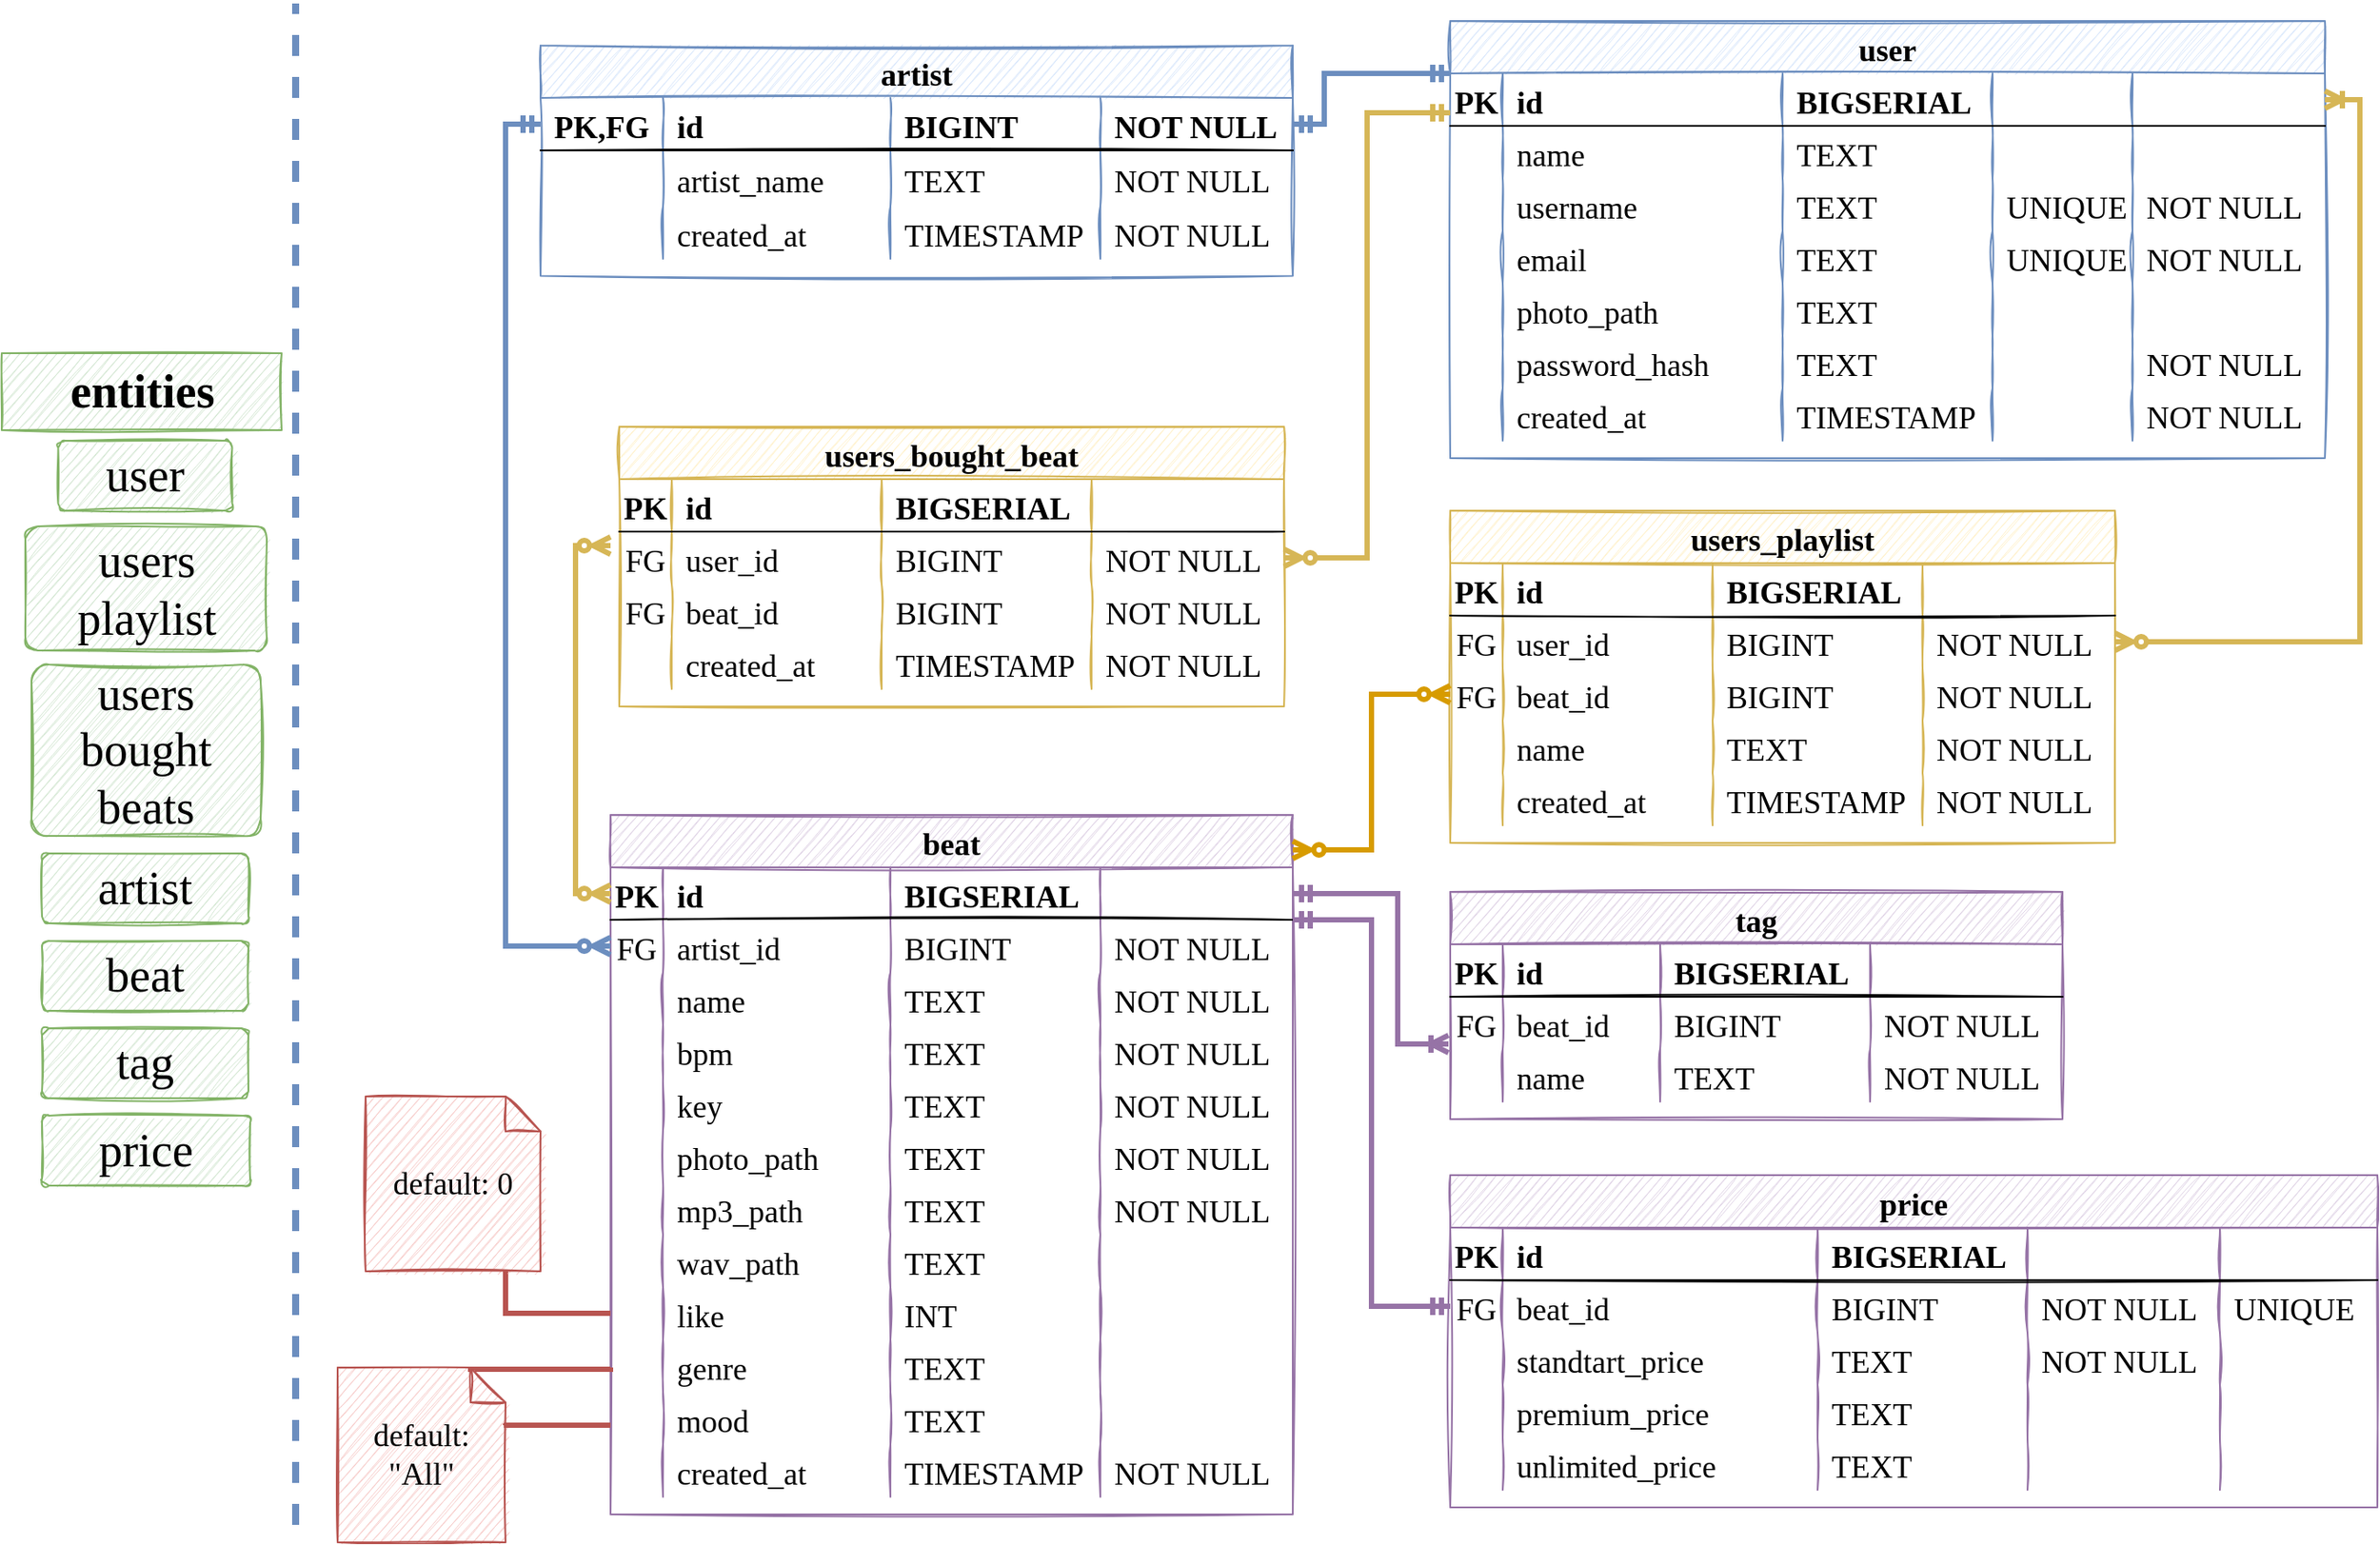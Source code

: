 <mxfile version="20.2.7" type="github">
  <diagram id="B2QsUjet5WNCfd_3KvjM" name="Page-1">
    <mxGraphModel dx="1362" dy="2117" grid="0" gridSize="10" guides="1" tooltips="1" connect="1" arrows="1" fold="1" page="1" pageScale="1" pageWidth="1600" pageHeight="1200" math="0" shadow="0">
      <root>
        <mxCell id="0" />
        <mxCell id="1" parent="0" />
        <mxCell id="d_pu53hUmGRTe69JMyzy-1" value="artist" style="rounded=1;arcSize=10;whiteSpace=wrap;html=1;align=center;sketch=1;fillColor=#d5e8d4;strokeColor=#82b366;fontFamily=Space Mono;fontSource=https%3A%2F%2Ffonts.googleapis.com%2Fcss%3Ffamily%3DSpace%2BMono;fontSize=27;" parent="1" vertex="1">
          <mxGeometry x="118" y="-573" width="118" height="40" as="geometry" />
        </mxCell>
        <mxCell id="d_pu53hUmGRTe69JMyzy-2" value="&lt;font style=&quot;font-size: 27px;&quot;&gt;entities&lt;/font&gt;" style="text;html=1;align=center;verticalAlign=middle;resizable=0;points=[];autosize=1;strokeColor=#82b366;fillColor=#d5e8d4;sketch=1;fontFamily=Space Mono;fontSource=https%3A%2F%2Ffonts.googleapis.com%2Fcss%3Ffamily%3DSpace%2BMono;imageHeight=24;imageWidth=28;arcSize=12;fontSize=27;fontStyle=1" parent="1" vertex="1">
          <mxGeometry x="95" y="-859" width="160" height="44" as="geometry" />
        </mxCell>
        <mxCell id="d_pu53hUmGRTe69JMyzy-3" value="beat" style="rounded=1;arcSize=10;whiteSpace=wrap;html=1;align=center;sketch=1;fillColor=#d5e8d4;strokeColor=#82b366;fontFamily=Space Mono;fontSource=https%3A%2F%2Ffonts.googleapis.com%2Fcss%3Ffamily%3DSpace%2BMono;fontSize=27;" parent="1" vertex="1">
          <mxGeometry x="118" y="-523" width="118" height="40" as="geometry" />
        </mxCell>
        <mxCell id="d_pu53hUmGRTe69JMyzy-4" value="users&lt;br&gt;playlist" style="rounded=1;arcSize=10;whiteSpace=wrap;html=1;align=center;sketch=1;fillColor=#d5e8d4;strokeColor=#82b366;fontFamily=Space Mono;fontSource=https%3A%2F%2Ffonts.googleapis.com%2Fcss%3Ffamily%3DSpace%2BMono;fontSize=27;" parent="1" vertex="1">
          <mxGeometry x="108.5" y="-760" width="138" height="71" as="geometry" />
        </mxCell>
        <mxCell id="d_pu53hUmGRTe69JMyzy-7" value="" style="endArrow=none;dashed=1;html=1;rounded=0;fontSize=18;fillColor=#dae8fc;strokeColor=#6c8ebf;strokeWidth=4;fontFamily=Space Mono;fontSource=https%3A%2F%2Ffonts.googleapis.com%2Fcss%3Ffamily%3DSpace%2BMono;" parent="1" edge="1">
          <mxGeometry width="50" height="50" relative="1" as="geometry">
            <mxPoint x="263" y="-189" as="sourcePoint" />
            <mxPoint x="263" y="-1059" as="targetPoint" />
          </mxGeometry>
        </mxCell>
        <mxCell id="d_pu53hUmGRTe69JMyzy-9" value="beat" style="shape=table;startSize=30;container=1;collapsible=1;childLayout=tableLayout;fixedRows=1;rowLines=0;fontStyle=1;align=center;resizeLast=1;sketch=1;fontSize=18;fillColor=#e1d5e7;strokeColor=#9673a6;fontFamily=Space Mono;fontSource=https%3A%2F%2Ffonts.googleapis.com%2Fcss%3Ffamily%3DSpace%2BMono;" parent="1" vertex="1">
          <mxGeometry x="443" y="-595" width="390" height="400" as="geometry" />
        </mxCell>
        <mxCell id="d_pu53hUmGRTe69JMyzy-10" value="" style="shape=tableRow;horizontal=0;startSize=0;swimlaneHead=0;swimlaneBody=0;fillColor=none;collapsible=0;dropTarget=0;points=[[0,0.5],[1,0.5]];portConstraint=eastwest;top=0;left=0;right=0;bottom=1;sketch=1;fontSize=18;fontFamily=Space Mono;fontSource=https%3A%2F%2Ffonts.googleapis.com%2Fcss%3Ffamily%3DSpace%2BMono;" parent="d_pu53hUmGRTe69JMyzy-9" vertex="1">
          <mxGeometry y="30" width="390" height="30" as="geometry" />
        </mxCell>
        <mxCell id="d_pu53hUmGRTe69JMyzy-11" value="PK" style="shape=partialRectangle;connectable=0;fillColor=none;top=0;left=0;bottom=0;right=0;fontStyle=1;overflow=hidden;sketch=1;fontSize=18;fontFamily=Space Mono;fontSource=https%3A%2F%2Ffonts.googleapis.com%2Fcss%3Ffamily%3DSpace%2BMono;" parent="d_pu53hUmGRTe69JMyzy-10" vertex="1">
          <mxGeometry width="30" height="30" as="geometry">
            <mxRectangle width="30" height="30" as="alternateBounds" />
          </mxGeometry>
        </mxCell>
        <mxCell id="d_pu53hUmGRTe69JMyzy-12" value="id" style="shape=partialRectangle;connectable=0;fillColor=none;top=0;left=0;bottom=0;right=0;align=left;spacingLeft=6;fontStyle=1;overflow=hidden;sketch=1;fontSize=18;fontFamily=Space Mono;fontSource=https%3A%2F%2Ffonts.googleapis.com%2Fcss%3Ffamily%3DSpace%2BMono;" parent="d_pu53hUmGRTe69JMyzy-10" vertex="1">
          <mxGeometry x="30" width="130" height="30" as="geometry">
            <mxRectangle width="130" height="30" as="alternateBounds" />
          </mxGeometry>
        </mxCell>
        <mxCell id="d_pu53hUmGRTe69JMyzy-34" value="BIGSERIAL" style="shape=partialRectangle;connectable=0;fillColor=none;top=0;left=0;bottom=0;right=0;align=left;spacingLeft=6;fontStyle=1;overflow=hidden;sketch=1;fontSize=18;fontFamily=Space Mono;fontSource=https%3A%2F%2Ffonts.googleapis.com%2Fcss%3Ffamily%3DSpace%2BMono;" parent="d_pu53hUmGRTe69JMyzy-10" vertex="1">
          <mxGeometry x="160" width="120" height="30" as="geometry">
            <mxRectangle width="120" height="30" as="alternateBounds" />
          </mxGeometry>
        </mxCell>
        <mxCell id="d_pu53hUmGRTe69JMyzy-59" style="shape=partialRectangle;connectable=0;fillColor=none;top=0;left=0;bottom=0;right=0;align=left;spacingLeft=6;fontStyle=1;overflow=hidden;sketch=1;fontSize=18;fontFamily=Space Mono;fontSource=https%3A%2F%2Ffonts.googleapis.com%2Fcss%3Ffamily%3DSpace%2BMono;" parent="d_pu53hUmGRTe69JMyzy-10" vertex="1">
          <mxGeometry x="280" width="110" height="30" as="geometry">
            <mxRectangle width="110" height="30" as="alternateBounds" />
          </mxGeometry>
        </mxCell>
        <mxCell id="d_pu53hUmGRTe69JMyzy-367" style="shape=tableRow;horizontal=0;startSize=0;swimlaneHead=0;swimlaneBody=0;fillColor=none;collapsible=0;dropTarget=0;points=[[0,0.5],[1,0.5]];portConstraint=eastwest;top=0;left=0;right=0;bottom=0;sketch=1;fontSize=18;fontFamily=Space Mono;fontSource=https%3A%2F%2Ffonts.googleapis.com%2Fcss%3Ffamily%3DSpace%2BMono;" parent="d_pu53hUmGRTe69JMyzy-9" vertex="1">
          <mxGeometry y="60" width="390" height="30" as="geometry" />
        </mxCell>
        <mxCell id="d_pu53hUmGRTe69JMyzy-368" value="FG" style="shape=partialRectangle;connectable=0;fillColor=none;top=0;left=0;bottom=0;right=0;editable=1;overflow=hidden;sketch=1;fontSize=18;fontFamily=Space Mono;fontSource=https%3A%2F%2Ffonts.googleapis.com%2Fcss%3Ffamily%3DSpace%2BMono;" parent="d_pu53hUmGRTe69JMyzy-367" vertex="1">
          <mxGeometry width="30" height="30" as="geometry">
            <mxRectangle width="30" height="30" as="alternateBounds" />
          </mxGeometry>
        </mxCell>
        <mxCell id="d_pu53hUmGRTe69JMyzy-369" value="artist_id" style="shape=partialRectangle;connectable=0;fillColor=none;top=0;left=0;bottom=0;right=0;align=left;spacingLeft=6;overflow=hidden;sketch=1;fontSize=18;fontFamily=Space Mono;fontSource=https%3A%2F%2Ffonts.googleapis.com%2Fcss%3Ffamily%3DSpace%2BMono;" parent="d_pu53hUmGRTe69JMyzy-367" vertex="1">
          <mxGeometry x="30" width="130" height="30" as="geometry">
            <mxRectangle width="130" height="30" as="alternateBounds" />
          </mxGeometry>
        </mxCell>
        <mxCell id="d_pu53hUmGRTe69JMyzy-370" value="BIGINT" style="shape=partialRectangle;connectable=0;fillColor=none;top=0;left=0;bottom=0;right=0;align=left;spacingLeft=6;overflow=hidden;sketch=1;fontSize=18;fontFamily=Space Mono;fontSource=https%3A%2F%2Ffonts.googleapis.com%2Fcss%3Ffamily%3DSpace%2BMono;" parent="d_pu53hUmGRTe69JMyzy-367" vertex="1">
          <mxGeometry x="160" width="120" height="30" as="geometry">
            <mxRectangle width="120" height="30" as="alternateBounds" />
          </mxGeometry>
        </mxCell>
        <mxCell id="d_pu53hUmGRTe69JMyzy-371" value="NOT NULL" style="shape=partialRectangle;connectable=0;fillColor=none;top=0;left=0;bottom=0;right=0;align=left;spacingLeft=6;overflow=hidden;sketch=1;fontSize=18;fontFamily=Space Mono;fontSource=https%3A%2F%2Ffonts.googleapis.com%2Fcss%3Ffamily%3DSpace%2BMono;" parent="d_pu53hUmGRTe69JMyzy-367" vertex="1">
          <mxGeometry x="280" width="110" height="30" as="geometry">
            <mxRectangle width="110" height="30" as="alternateBounds" />
          </mxGeometry>
        </mxCell>
        <mxCell id="d_pu53hUmGRTe69JMyzy-42" style="shape=tableRow;horizontal=0;startSize=0;swimlaneHead=0;swimlaneBody=0;fillColor=none;collapsible=0;dropTarget=0;points=[[0,0.5],[1,0.5]];portConstraint=eastwest;top=0;left=0;right=0;bottom=0;sketch=1;fontSize=18;fontFamily=Space Mono;fontSource=https%3A%2F%2Ffonts.googleapis.com%2Fcss%3Ffamily%3DSpace%2BMono;" parent="d_pu53hUmGRTe69JMyzy-9" vertex="1">
          <mxGeometry y="90" width="390" height="30" as="geometry" />
        </mxCell>
        <mxCell id="d_pu53hUmGRTe69JMyzy-43" style="shape=partialRectangle;connectable=0;fillColor=none;top=0;left=0;bottom=0;right=0;editable=1;overflow=hidden;sketch=1;fontSize=18;fontFamily=Space Mono;fontSource=https%3A%2F%2Ffonts.googleapis.com%2Fcss%3Ffamily%3DSpace%2BMono;" parent="d_pu53hUmGRTe69JMyzy-42" vertex="1">
          <mxGeometry width="30" height="30" as="geometry">
            <mxRectangle width="30" height="30" as="alternateBounds" />
          </mxGeometry>
        </mxCell>
        <mxCell id="d_pu53hUmGRTe69JMyzy-44" value="name" style="shape=partialRectangle;connectable=0;fillColor=none;top=0;left=0;bottom=0;right=0;align=left;spacingLeft=6;overflow=hidden;sketch=1;fontSize=18;fontFamily=Space Mono;fontSource=https%3A%2F%2Ffonts.googleapis.com%2Fcss%3Ffamily%3DSpace%2BMono;" parent="d_pu53hUmGRTe69JMyzy-42" vertex="1">
          <mxGeometry x="30" width="130" height="30" as="geometry">
            <mxRectangle width="130" height="30" as="alternateBounds" />
          </mxGeometry>
        </mxCell>
        <mxCell id="d_pu53hUmGRTe69JMyzy-45" value="TEXT" style="shape=partialRectangle;connectable=0;fillColor=none;top=0;left=0;bottom=0;right=0;align=left;spacingLeft=6;overflow=hidden;sketch=1;fontSize=18;fontFamily=Space Mono;fontSource=https%3A%2F%2Ffonts.googleapis.com%2Fcss%3Ffamily%3DSpace%2BMono;" parent="d_pu53hUmGRTe69JMyzy-42" vertex="1">
          <mxGeometry x="160" width="120" height="30" as="geometry">
            <mxRectangle width="120" height="30" as="alternateBounds" />
          </mxGeometry>
        </mxCell>
        <mxCell id="d_pu53hUmGRTe69JMyzy-60" value="NOT NULL" style="shape=partialRectangle;connectable=0;fillColor=none;top=0;left=0;bottom=0;right=0;align=left;spacingLeft=6;overflow=hidden;sketch=1;fontSize=18;fontFamily=Space Mono;fontSource=https%3A%2F%2Ffonts.googleapis.com%2Fcss%3Ffamily%3DSpace%2BMono;" parent="d_pu53hUmGRTe69JMyzy-42" vertex="1">
          <mxGeometry x="280" width="110" height="30" as="geometry">
            <mxRectangle width="110" height="30" as="alternateBounds" />
          </mxGeometry>
        </mxCell>
        <mxCell id="d_pu53hUmGRTe69JMyzy-13" value="" style="shape=tableRow;horizontal=0;startSize=0;swimlaneHead=0;swimlaneBody=0;fillColor=none;collapsible=0;dropTarget=0;points=[[0,0.5],[1,0.5]];portConstraint=eastwest;top=0;left=0;right=0;bottom=0;sketch=1;fontSize=18;fontFamily=Space Mono;fontSource=https%3A%2F%2Ffonts.googleapis.com%2Fcss%3Ffamily%3DSpace%2BMono;" parent="d_pu53hUmGRTe69JMyzy-9" vertex="1">
          <mxGeometry y="120" width="390" height="30" as="geometry" />
        </mxCell>
        <mxCell id="d_pu53hUmGRTe69JMyzy-14" value="" style="shape=partialRectangle;connectable=0;fillColor=none;top=0;left=0;bottom=0;right=0;editable=1;overflow=hidden;sketch=1;fontSize=18;fontFamily=Space Mono;fontSource=https%3A%2F%2Ffonts.googleapis.com%2Fcss%3Ffamily%3DSpace%2BMono;" parent="d_pu53hUmGRTe69JMyzy-13" vertex="1">
          <mxGeometry width="30" height="30" as="geometry">
            <mxRectangle width="30" height="30" as="alternateBounds" />
          </mxGeometry>
        </mxCell>
        <mxCell id="d_pu53hUmGRTe69JMyzy-15" value="bpm" style="shape=partialRectangle;connectable=0;fillColor=none;top=0;left=0;bottom=0;right=0;align=left;spacingLeft=6;overflow=hidden;sketch=1;fontSize=18;fontFamily=Space Mono;fontSource=https%3A%2F%2Ffonts.googleapis.com%2Fcss%3Ffamily%3DSpace%2BMono;" parent="d_pu53hUmGRTe69JMyzy-13" vertex="1">
          <mxGeometry x="30" width="130" height="30" as="geometry">
            <mxRectangle width="130" height="30" as="alternateBounds" />
          </mxGeometry>
        </mxCell>
        <mxCell id="d_pu53hUmGRTe69JMyzy-35" value="TEXT" style="shape=partialRectangle;connectable=0;fillColor=none;top=0;left=0;bottom=0;right=0;align=left;spacingLeft=6;overflow=hidden;sketch=1;fontSize=18;fontFamily=Space Mono;fontSource=https%3A%2F%2Ffonts.googleapis.com%2Fcss%3Ffamily%3DSpace%2BMono;" parent="d_pu53hUmGRTe69JMyzy-13" vertex="1">
          <mxGeometry x="160" width="120" height="30" as="geometry">
            <mxRectangle width="120" height="30" as="alternateBounds" />
          </mxGeometry>
        </mxCell>
        <mxCell id="d_pu53hUmGRTe69JMyzy-61" value="NOT NULL" style="shape=partialRectangle;connectable=0;fillColor=none;top=0;left=0;bottom=0;right=0;align=left;spacingLeft=6;overflow=hidden;sketch=1;fontSize=18;fontFamily=Space Mono;fontSource=https%3A%2F%2Ffonts.googleapis.com%2Fcss%3Ffamily%3DSpace%2BMono;" parent="d_pu53hUmGRTe69JMyzy-13" vertex="1">
          <mxGeometry x="280" width="110" height="30" as="geometry">
            <mxRectangle width="110" height="30" as="alternateBounds" />
          </mxGeometry>
        </mxCell>
        <mxCell id="d_pu53hUmGRTe69JMyzy-16" value="" style="shape=tableRow;horizontal=0;startSize=0;swimlaneHead=0;swimlaneBody=0;fillColor=none;collapsible=0;dropTarget=0;points=[[0,0.5],[1,0.5]];portConstraint=eastwest;top=0;left=0;right=0;bottom=0;sketch=1;fontSize=18;fontFamily=Space Mono;fontSource=https%3A%2F%2Ffonts.googleapis.com%2Fcss%3Ffamily%3DSpace%2BMono;" parent="d_pu53hUmGRTe69JMyzy-9" vertex="1">
          <mxGeometry y="150" width="390" height="30" as="geometry" />
        </mxCell>
        <mxCell id="d_pu53hUmGRTe69JMyzy-17" value="" style="shape=partialRectangle;connectable=0;fillColor=none;top=0;left=0;bottom=0;right=0;editable=1;overflow=hidden;sketch=1;fontSize=18;fontFamily=Space Mono;fontSource=https%3A%2F%2Ffonts.googleapis.com%2Fcss%3Ffamily%3DSpace%2BMono;" parent="d_pu53hUmGRTe69JMyzy-16" vertex="1">
          <mxGeometry width="30" height="30" as="geometry">
            <mxRectangle width="30" height="30" as="alternateBounds" />
          </mxGeometry>
        </mxCell>
        <mxCell id="d_pu53hUmGRTe69JMyzy-18" value="key" style="shape=partialRectangle;connectable=0;fillColor=none;top=0;left=0;bottom=0;right=0;align=left;spacingLeft=6;overflow=hidden;sketch=1;fontSize=18;fontFamily=Space Mono;fontSource=https%3A%2F%2Ffonts.googleapis.com%2Fcss%3Ffamily%3DSpace%2BMono;" parent="d_pu53hUmGRTe69JMyzy-16" vertex="1">
          <mxGeometry x="30" width="130" height="30" as="geometry">
            <mxRectangle width="130" height="30" as="alternateBounds" />
          </mxGeometry>
        </mxCell>
        <mxCell id="d_pu53hUmGRTe69JMyzy-36" value="TEXT" style="shape=partialRectangle;connectable=0;fillColor=none;top=0;left=0;bottom=0;right=0;align=left;spacingLeft=6;overflow=hidden;sketch=1;fontSize=18;fontFamily=Space Mono;fontSource=https%3A%2F%2Ffonts.googleapis.com%2Fcss%3Ffamily%3DSpace%2BMono;" parent="d_pu53hUmGRTe69JMyzy-16" vertex="1">
          <mxGeometry x="160" width="120" height="30" as="geometry">
            <mxRectangle width="120" height="30" as="alternateBounds" />
          </mxGeometry>
        </mxCell>
        <mxCell id="d_pu53hUmGRTe69JMyzy-62" value="NOT NULL" style="shape=partialRectangle;connectable=0;fillColor=none;top=0;left=0;bottom=0;right=0;align=left;spacingLeft=6;overflow=hidden;sketch=1;fontSize=18;fontFamily=Space Mono;fontSource=https%3A%2F%2Ffonts.googleapis.com%2Fcss%3Ffamily%3DSpace%2BMono;" parent="d_pu53hUmGRTe69JMyzy-16" vertex="1">
          <mxGeometry x="280" width="110" height="30" as="geometry">
            <mxRectangle width="110" height="30" as="alternateBounds" />
          </mxGeometry>
        </mxCell>
        <mxCell id="d_pu53hUmGRTe69JMyzy-25" style="shape=tableRow;horizontal=0;startSize=0;swimlaneHead=0;swimlaneBody=0;fillColor=none;collapsible=0;dropTarget=0;points=[[0,0.5],[1,0.5]];portConstraint=eastwest;top=0;left=0;right=0;bottom=0;sketch=1;fontSize=18;fontFamily=Space Mono;fontSource=https%3A%2F%2Ffonts.googleapis.com%2Fcss%3Ffamily%3DSpace%2BMono;" parent="d_pu53hUmGRTe69JMyzy-9" vertex="1">
          <mxGeometry y="180" width="390" height="30" as="geometry" />
        </mxCell>
        <mxCell id="d_pu53hUmGRTe69JMyzy-26" style="shape=partialRectangle;connectable=0;fillColor=none;top=0;left=0;bottom=0;right=0;editable=1;overflow=hidden;sketch=1;fontSize=18;fontFamily=Space Mono;fontSource=https%3A%2F%2Ffonts.googleapis.com%2Fcss%3Ffamily%3DSpace%2BMono;" parent="d_pu53hUmGRTe69JMyzy-25" vertex="1">
          <mxGeometry width="30" height="30" as="geometry">
            <mxRectangle width="30" height="30" as="alternateBounds" />
          </mxGeometry>
        </mxCell>
        <mxCell id="d_pu53hUmGRTe69JMyzy-27" value="photo_path" style="shape=partialRectangle;connectable=0;fillColor=none;top=0;left=0;bottom=0;right=0;align=left;spacingLeft=6;overflow=hidden;sketch=1;fontSize=18;fontFamily=Space Mono;fontSource=https%3A%2F%2Ffonts.googleapis.com%2Fcss%3Ffamily%3DSpace%2BMono;" parent="d_pu53hUmGRTe69JMyzy-25" vertex="1">
          <mxGeometry x="30" width="130" height="30" as="geometry">
            <mxRectangle width="130" height="30" as="alternateBounds" />
          </mxGeometry>
        </mxCell>
        <mxCell id="d_pu53hUmGRTe69JMyzy-37" value="TEXT" style="shape=partialRectangle;connectable=0;fillColor=none;top=0;left=0;bottom=0;right=0;align=left;spacingLeft=6;overflow=hidden;sketch=1;fontSize=18;fontFamily=Space Mono;fontSource=https%3A%2F%2Ffonts.googleapis.com%2Fcss%3Ffamily%3DSpace%2BMono;" parent="d_pu53hUmGRTe69JMyzy-25" vertex="1">
          <mxGeometry x="160" width="120" height="30" as="geometry">
            <mxRectangle width="120" height="30" as="alternateBounds" />
          </mxGeometry>
        </mxCell>
        <mxCell id="d_pu53hUmGRTe69JMyzy-63" value="NOT NULL" style="shape=partialRectangle;connectable=0;fillColor=none;top=0;left=0;bottom=0;right=0;align=left;spacingLeft=6;overflow=hidden;sketch=1;fontSize=18;fontFamily=Space Mono;fontSource=https%3A%2F%2Ffonts.googleapis.com%2Fcss%3Ffamily%3DSpace%2BMono;" parent="d_pu53hUmGRTe69JMyzy-25" vertex="1">
          <mxGeometry x="280" width="110" height="30" as="geometry">
            <mxRectangle width="110" height="30" as="alternateBounds" />
          </mxGeometry>
        </mxCell>
        <mxCell id="d_pu53hUmGRTe69JMyzy-28" style="shape=tableRow;horizontal=0;startSize=0;swimlaneHead=0;swimlaneBody=0;fillColor=none;collapsible=0;dropTarget=0;points=[[0,0.5],[1,0.5]];portConstraint=eastwest;top=0;left=0;right=0;bottom=0;sketch=1;fontSize=18;fontFamily=Space Mono;fontSource=https%3A%2F%2Ffonts.googleapis.com%2Fcss%3Ffamily%3DSpace%2BMono;" parent="d_pu53hUmGRTe69JMyzy-9" vertex="1">
          <mxGeometry y="210" width="390" height="30" as="geometry" />
        </mxCell>
        <mxCell id="d_pu53hUmGRTe69JMyzy-29" style="shape=partialRectangle;connectable=0;fillColor=none;top=0;left=0;bottom=0;right=0;editable=1;overflow=hidden;sketch=1;fontSize=18;fontFamily=Space Mono;fontSource=https%3A%2F%2Ffonts.googleapis.com%2Fcss%3Ffamily%3DSpace%2BMono;" parent="d_pu53hUmGRTe69JMyzy-28" vertex="1">
          <mxGeometry width="30" height="30" as="geometry">
            <mxRectangle width="30" height="30" as="alternateBounds" />
          </mxGeometry>
        </mxCell>
        <mxCell id="d_pu53hUmGRTe69JMyzy-30" value="mp3_path" style="shape=partialRectangle;connectable=0;fillColor=none;top=0;left=0;bottom=0;right=0;align=left;spacingLeft=6;overflow=hidden;sketch=1;fontSize=18;fontFamily=Space Mono;fontSource=https%3A%2F%2Ffonts.googleapis.com%2Fcss%3Ffamily%3DSpace%2BMono;" parent="d_pu53hUmGRTe69JMyzy-28" vertex="1">
          <mxGeometry x="30" width="130" height="30" as="geometry">
            <mxRectangle width="130" height="30" as="alternateBounds" />
          </mxGeometry>
        </mxCell>
        <mxCell id="d_pu53hUmGRTe69JMyzy-38" value="TEXT" style="shape=partialRectangle;connectable=0;fillColor=none;top=0;left=0;bottom=0;right=0;align=left;spacingLeft=6;overflow=hidden;sketch=1;fontSize=18;fontFamily=Space Mono;fontSource=https%3A%2F%2Ffonts.googleapis.com%2Fcss%3Ffamily%3DSpace%2BMono;" parent="d_pu53hUmGRTe69JMyzy-28" vertex="1">
          <mxGeometry x="160" width="120" height="30" as="geometry">
            <mxRectangle width="120" height="30" as="alternateBounds" />
          </mxGeometry>
        </mxCell>
        <mxCell id="d_pu53hUmGRTe69JMyzy-64" value="NOT NULL" style="shape=partialRectangle;connectable=0;fillColor=none;top=0;left=0;bottom=0;right=0;align=left;spacingLeft=6;overflow=hidden;sketch=1;fontSize=18;fontFamily=Space Mono;fontSource=https%3A%2F%2Ffonts.googleapis.com%2Fcss%3Ffamily%3DSpace%2BMono;" parent="d_pu53hUmGRTe69JMyzy-28" vertex="1">
          <mxGeometry x="280" width="110" height="30" as="geometry">
            <mxRectangle width="110" height="30" as="alternateBounds" />
          </mxGeometry>
        </mxCell>
        <mxCell id="d_pu53hUmGRTe69JMyzy-31" style="shape=tableRow;horizontal=0;startSize=0;swimlaneHead=0;swimlaneBody=0;fillColor=none;collapsible=0;dropTarget=0;points=[[0,0.5],[1,0.5]];portConstraint=eastwest;top=0;left=0;right=0;bottom=0;sketch=1;fontSize=18;fontFamily=Space Mono;fontSource=https%3A%2F%2Ffonts.googleapis.com%2Fcss%3Ffamily%3DSpace%2BMono;" parent="d_pu53hUmGRTe69JMyzy-9" vertex="1">
          <mxGeometry y="240" width="390" height="30" as="geometry" />
        </mxCell>
        <mxCell id="d_pu53hUmGRTe69JMyzy-32" style="shape=partialRectangle;connectable=0;fillColor=none;top=0;left=0;bottom=0;right=0;editable=1;overflow=hidden;sketch=1;fontSize=18;fontFamily=Space Mono;fontSource=https%3A%2F%2Ffonts.googleapis.com%2Fcss%3Ffamily%3DSpace%2BMono;" parent="d_pu53hUmGRTe69JMyzy-31" vertex="1">
          <mxGeometry width="30" height="30" as="geometry">
            <mxRectangle width="30" height="30" as="alternateBounds" />
          </mxGeometry>
        </mxCell>
        <mxCell id="d_pu53hUmGRTe69JMyzy-33" value="wav_path" style="shape=partialRectangle;connectable=0;fillColor=none;top=0;left=0;bottom=0;right=0;align=left;spacingLeft=6;overflow=hidden;sketch=1;fontSize=18;fontFamily=Space Mono;fontSource=https%3A%2F%2Ffonts.googleapis.com%2Fcss%3Ffamily%3DSpace%2BMono;" parent="d_pu53hUmGRTe69JMyzy-31" vertex="1">
          <mxGeometry x="30" width="130" height="30" as="geometry">
            <mxRectangle width="130" height="30" as="alternateBounds" />
          </mxGeometry>
        </mxCell>
        <mxCell id="d_pu53hUmGRTe69JMyzy-39" value="TEXT" style="shape=partialRectangle;connectable=0;fillColor=none;top=0;left=0;bottom=0;right=0;align=left;spacingLeft=6;overflow=hidden;sketch=1;fontSize=18;fontFamily=Space Mono;fontSource=https%3A%2F%2Ffonts.googleapis.com%2Fcss%3Ffamily%3DSpace%2BMono;" parent="d_pu53hUmGRTe69JMyzy-31" vertex="1">
          <mxGeometry x="160" width="120" height="30" as="geometry">
            <mxRectangle width="120" height="30" as="alternateBounds" />
          </mxGeometry>
        </mxCell>
        <mxCell id="d_pu53hUmGRTe69JMyzy-65" style="shape=partialRectangle;connectable=0;fillColor=none;top=0;left=0;bottom=0;right=0;align=left;spacingLeft=6;overflow=hidden;sketch=1;fontSize=18;fontFamily=Space Mono;fontSource=https%3A%2F%2Ffonts.googleapis.com%2Fcss%3Ffamily%3DSpace%2BMono;" parent="d_pu53hUmGRTe69JMyzy-31" vertex="1">
          <mxGeometry x="280" width="110" height="30" as="geometry">
            <mxRectangle width="110" height="30" as="alternateBounds" />
          </mxGeometry>
        </mxCell>
        <mxCell id="d_pu53hUmGRTe69JMyzy-232" style="shape=tableRow;horizontal=0;startSize=0;swimlaneHead=0;swimlaneBody=0;fillColor=none;collapsible=0;dropTarget=0;points=[[0,0.5],[1,0.5]];portConstraint=eastwest;top=0;left=0;right=0;bottom=0;sketch=1;fontSize=18;fontFamily=Space Mono;fontSource=https%3A%2F%2Ffonts.googleapis.com%2Fcss%3Ffamily%3DSpace%2BMono;" parent="d_pu53hUmGRTe69JMyzy-9" vertex="1">
          <mxGeometry y="270" width="390" height="30" as="geometry" />
        </mxCell>
        <mxCell id="d_pu53hUmGRTe69JMyzy-233" style="shape=partialRectangle;connectable=0;fillColor=none;top=0;left=0;bottom=0;right=0;editable=1;overflow=hidden;sketch=1;fontSize=18;fontFamily=Space Mono;fontSource=https%3A%2F%2Ffonts.googleapis.com%2Fcss%3Ffamily%3DSpace%2BMono;" parent="d_pu53hUmGRTe69JMyzy-232" vertex="1">
          <mxGeometry width="30" height="30" as="geometry">
            <mxRectangle width="30" height="30" as="alternateBounds" />
          </mxGeometry>
        </mxCell>
        <mxCell id="d_pu53hUmGRTe69JMyzy-234" value="like" style="shape=partialRectangle;connectable=0;fillColor=none;top=0;left=0;bottom=0;right=0;align=left;spacingLeft=6;overflow=hidden;sketch=1;fontSize=18;fontFamily=Space Mono;fontSource=https%3A%2F%2Ffonts.googleapis.com%2Fcss%3Ffamily%3DSpace%2BMono;" parent="d_pu53hUmGRTe69JMyzy-232" vertex="1">
          <mxGeometry x="30" width="130" height="30" as="geometry">
            <mxRectangle width="130" height="30" as="alternateBounds" />
          </mxGeometry>
        </mxCell>
        <mxCell id="d_pu53hUmGRTe69JMyzy-235" value="INT" style="shape=partialRectangle;connectable=0;fillColor=none;top=0;left=0;bottom=0;right=0;align=left;spacingLeft=6;overflow=hidden;sketch=1;fontSize=18;fontFamily=Space Mono;fontSource=https%3A%2F%2Ffonts.googleapis.com%2Fcss%3Ffamily%3DSpace%2BMono;" parent="d_pu53hUmGRTe69JMyzy-232" vertex="1">
          <mxGeometry x="160" width="120" height="30" as="geometry">
            <mxRectangle width="120" height="30" as="alternateBounds" />
          </mxGeometry>
        </mxCell>
        <mxCell id="d_pu53hUmGRTe69JMyzy-236" style="shape=partialRectangle;connectable=0;fillColor=none;top=0;left=0;bottom=0;right=0;align=left;spacingLeft=6;overflow=hidden;sketch=1;fontSize=18;fontFamily=Space Mono;fontSource=https%3A%2F%2Ffonts.googleapis.com%2Fcss%3Ffamily%3DSpace%2BMono;" parent="d_pu53hUmGRTe69JMyzy-232" vertex="1">
          <mxGeometry x="280" width="110" height="30" as="geometry">
            <mxRectangle width="110" height="30" as="alternateBounds" />
          </mxGeometry>
        </mxCell>
        <mxCell id="d_pu53hUmGRTe69JMyzy-19" value="" style="shape=tableRow;horizontal=0;startSize=0;swimlaneHead=0;swimlaneBody=0;fillColor=none;collapsible=0;dropTarget=0;points=[[0,0.5],[1,0.5]];portConstraint=eastwest;top=0;left=0;right=0;bottom=0;sketch=1;fontSize=18;fontFamily=Space Mono;fontSource=https%3A%2F%2Ffonts.googleapis.com%2Fcss%3Ffamily%3DSpace%2BMono;" parent="d_pu53hUmGRTe69JMyzy-9" vertex="1">
          <mxGeometry y="300" width="390" height="30" as="geometry" />
        </mxCell>
        <mxCell id="d_pu53hUmGRTe69JMyzy-20" value="" style="shape=partialRectangle;connectable=0;fillColor=none;top=0;left=0;bottom=0;right=0;editable=1;overflow=hidden;sketch=1;fontSize=18;fontFamily=Space Mono;fontSource=https%3A%2F%2Ffonts.googleapis.com%2Fcss%3Ffamily%3DSpace%2BMono;" parent="d_pu53hUmGRTe69JMyzy-19" vertex="1">
          <mxGeometry width="30" height="30" as="geometry">
            <mxRectangle width="30" height="30" as="alternateBounds" />
          </mxGeometry>
        </mxCell>
        <mxCell id="d_pu53hUmGRTe69JMyzy-21" value="genre" style="shape=partialRectangle;connectable=0;fillColor=none;top=0;left=0;bottom=0;right=0;align=left;spacingLeft=6;overflow=hidden;sketch=1;fontSize=18;fontFamily=Space Mono;fontSource=https%3A%2F%2Ffonts.googleapis.com%2Fcss%3Ffamily%3DSpace%2BMono;" parent="d_pu53hUmGRTe69JMyzy-19" vertex="1">
          <mxGeometry x="30" width="130" height="30" as="geometry">
            <mxRectangle width="130" height="30" as="alternateBounds" />
          </mxGeometry>
        </mxCell>
        <mxCell id="d_pu53hUmGRTe69JMyzy-40" value="TEXT" style="shape=partialRectangle;connectable=0;fillColor=none;top=0;left=0;bottom=0;right=0;align=left;spacingLeft=6;overflow=hidden;sketch=1;fontSize=18;fontFamily=Space Mono;fontSource=https%3A%2F%2Ffonts.googleapis.com%2Fcss%3Ffamily%3DSpace%2BMono;" parent="d_pu53hUmGRTe69JMyzy-19" vertex="1">
          <mxGeometry x="160" width="120" height="30" as="geometry">
            <mxRectangle width="120" height="30" as="alternateBounds" />
          </mxGeometry>
        </mxCell>
        <mxCell id="d_pu53hUmGRTe69JMyzy-66" style="shape=partialRectangle;connectable=0;fillColor=none;top=0;left=0;bottom=0;right=0;align=left;spacingLeft=6;overflow=hidden;sketch=1;fontSize=18;fontFamily=Space Mono;fontSource=https%3A%2F%2Ffonts.googleapis.com%2Fcss%3Ffamily%3DSpace%2BMono;" parent="d_pu53hUmGRTe69JMyzy-19" vertex="1">
          <mxGeometry x="280" width="110" height="30" as="geometry">
            <mxRectangle width="110" height="30" as="alternateBounds" />
          </mxGeometry>
        </mxCell>
        <mxCell id="d_pu53hUmGRTe69JMyzy-22" style="shape=tableRow;horizontal=0;startSize=0;swimlaneHead=0;swimlaneBody=0;fillColor=none;collapsible=0;dropTarget=0;points=[[0,0.5],[1,0.5]];portConstraint=eastwest;top=0;left=0;right=0;bottom=0;sketch=1;fontSize=18;fontFamily=Space Mono;fontSource=https%3A%2F%2Ffonts.googleapis.com%2Fcss%3Ffamily%3DSpace%2BMono;" parent="d_pu53hUmGRTe69JMyzy-9" vertex="1">
          <mxGeometry y="330" width="390" height="30" as="geometry" />
        </mxCell>
        <mxCell id="d_pu53hUmGRTe69JMyzy-23" style="shape=partialRectangle;connectable=0;fillColor=none;top=0;left=0;bottom=0;right=0;editable=1;overflow=hidden;sketch=1;fontSize=18;fontFamily=Space Mono;fontSource=https%3A%2F%2Ffonts.googleapis.com%2Fcss%3Ffamily%3DSpace%2BMono;" parent="d_pu53hUmGRTe69JMyzy-22" vertex="1">
          <mxGeometry width="30" height="30" as="geometry">
            <mxRectangle width="30" height="30" as="alternateBounds" />
          </mxGeometry>
        </mxCell>
        <mxCell id="d_pu53hUmGRTe69JMyzy-24" value="mood" style="shape=partialRectangle;connectable=0;fillColor=none;top=0;left=0;bottom=0;right=0;align=left;spacingLeft=6;overflow=hidden;sketch=1;fontSize=18;fontFamily=Space Mono;fontSource=https%3A%2F%2Ffonts.googleapis.com%2Fcss%3Ffamily%3DSpace%2BMono;" parent="d_pu53hUmGRTe69JMyzy-22" vertex="1">
          <mxGeometry x="30" width="130" height="30" as="geometry">
            <mxRectangle width="130" height="30" as="alternateBounds" />
          </mxGeometry>
        </mxCell>
        <mxCell id="d_pu53hUmGRTe69JMyzy-41" value="TEXT" style="shape=partialRectangle;connectable=0;fillColor=none;top=0;left=0;bottom=0;right=0;align=left;spacingLeft=6;overflow=hidden;sketch=1;fontSize=18;fontFamily=Space Mono;fontSource=https%3A%2F%2Ffonts.googleapis.com%2Fcss%3Ffamily%3DSpace%2BMono;" parent="d_pu53hUmGRTe69JMyzy-22" vertex="1">
          <mxGeometry x="160" width="120" height="30" as="geometry">
            <mxRectangle width="120" height="30" as="alternateBounds" />
          </mxGeometry>
        </mxCell>
        <mxCell id="d_pu53hUmGRTe69JMyzy-67" style="shape=partialRectangle;connectable=0;fillColor=none;top=0;left=0;bottom=0;right=0;align=left;spacingLeft=6;overflow=hidden;sketch=1;fontSize=18;fontFamily=Space Mono;fontSource=https%3A%2F%2Ffonts.googleapis.com%2Fcss%3Ffamily%3DSpace%2BMono;" parent="d_pu53hUmGRTe69JMyzy-22" vertex="1">
          <mxGeometry x="280" width="110" height="30" as="geometry">
            <mxRectangle width="110" height="30" as="alternateBounds" />
          </mxGeometry>
        </mxCell>
        <mxCell id="d_pu53hUmGRTe69JMyzy-71" style="shape=tableRow;horizontal=0;startSize=0;swimlaneHead=0;swimlaneBody=0;fillColor=none;collapsible=0;dropTarget=0;points=[[0,0.5],[1,0.5]];portConstraint=eastwest;top=0;left=0;right=0;bottom=0;sketch=1;fontSize=18;fontFamily=Space Mono;fontSource=https%3A%2F%2Ffonts.googleapis.com%2Fcss%3Ffamily%3DSpace%2BMono;" parent="d_pu53hUmGRTe69JMyzy-9" vertex="1">
          <mxGeometry y="360" width="390" height="30" as="geometry" />
        </mxCell>
        <mxCell id="d_pu53hUmGRTe69JMyzy-72" style="shape=partialRectangle;connectable=0;fillColor=none;top=0;left=0;bottom=0;right=0;editable=1;overflow=hidden;sketch=1;fontSize=18;fontFamily=Space Mono;fontSource=https%3A%2F%2Ffonts.googleapis.com%2Fcss%3Ffamily%3DSpace%2BMono;" parent="d_pu53hUmGRTe69JMyzy-71" vertex="1">
          <mxGeometry width="30" height="30" as="geometry">
            <mxRectangle width="30" height="30" as="alternateBounds" />
          </mxGeometry>
        </mxCell>
        <mxCell id="d_pu53hUmGRTe69JMyzy-73" value="created_at" style="shape=partialRectangle;connectable=0;fillColor=none;top=0;left=0;bottom=0;right=0;align=left;spacingLeft=6;overflow=hidden;sketch=1;fontSize=18;fontFamily=Space Mono;fontSource=https%3A%2F%2Ffonts.googleapis.com%2Fcss%3Ffamily%3DSpace%2BMono;" parent="d_pu53hUmGRTe69JMyzy-71" vertex="1">
          <mxGeometry x="30" width="130" height="30" as="geometry">
            <mxRectangle width="130" height="30" as="alternateBounds" />
          </mxGeometry>
        </mxCell>
        <mxCell id="d_pu53hUmGRTe69JMyzy-74" value="TIMESTAMP" style="shape=partialRectangle;connectable=0;fillColor=none;top=0;left=0;bottom=0;right=0;align=left;spacingLeft=6;overflow=hidden;sketch=1;fontSize=18;fontFamily=Space Mono;fontSource=https%3A%2F%2Ffonts.googleapis.com%2Fcss%3Ffamily%3DSpace%2BMono;" parent="d_pu53hUmGRTe69JMyzy-71" vertex="1">
          <mxGeometry x="160" width="120" height="30" as="geometry">
            <mxRectangle width="120" height="30" as="alternateBounds" />
          </mxGeometry>
        </mxCell>
        <mxCell id="d_pu53hUmGRTe69JMyzy-75" value="NOT NULL" style="shape=partialRectangle;connectable=0;fillColor=none;top=0;left=0;bottom=0;right=0;align=left;spacingLeft=6;overflow=hidden;sketch=1;fontSize=18;fontFamily=Space Mono;fontSource=https%3A%2F%2Ffonts.googleapis.com%2Fcss%3Ffamily%3DSpace%2BMono;" parent="d_pu53hUmGRTe69JMyzy-71" vertex="1">
          <mxGeometry x="280" width="110" height="30" as="geometry">
            <mxRectangle width="110" height="30" as="alternateBounds" />
          </mxGeometry>
        </mxCell>
        <mxCell id="d_pu53hUmGRTe69JMyzy-69" style="edgeStyle=orthogonalEdgeStyle;rounded=0;orthogonalLoop=1;jettySize=auto;html=1;fontSize=18;strokeWidth=3;endArrow=none;endFill=0;fillColor=#f8cecc;strokeColor=#b85450;exitX=0;exitY=0;exitDx=76;exitDy=0;exitPerimeter=0;fontFamily=Space Mono;fontSource=https%3A%2F%2Ffonts.googleapis.com%2Fcss%3Ffamily%3DSpace%2BMono;" parent="1" source="d_pu53hUmGRTe69JMyzy-68" edge="1">
          <mxGeometry relative="1" as="geometry">
            <mxPoint x="443" y="-279" as="targetPoint" />
            <Array as="points">
              <mxPoint x="443" y="-278" />
            </Array>
          </mxGeometry>
        </mxCell>
        <mxCell id="d_pu53hUmGRTe69JMyzy-68" value="default: &quot;All&quot;" style="shape=note;size=20;whiteSpace=wrap;html=1;sketch=1;fontSize=18;fillColor=#f8cecc;strokeColor=#b85450;fontFamily=Space Mono;fontSource=https%3A%2F%2Ffonts.googleapis.com%2Fcss%3Ffamily%3DSpace%2BMono;" parent="1" vertex="1">
          <mxGeometry x="287" y="-279" width="96" height="100" as="geometry" />
        </mxCell>
        <mxCell id="d_pu53hUmGRTe69JMyzy-70" style="edgeStyle=orthogonalEdgeStyle;rounded=0;orthogonalLoop=1;jettySize=auto;html=1;fontSize=18;strokeWidth=3;endArrow=none;endFill=0;fillColor=#f8cecc;strokeColor=#b85450;fontFamily=Space Mono;fontSource=https%3A%2F%2Ffonts.googleapis.com%2Fcss%3Ffamily%3DSpace%2BMono;" parent="1" edge="1">
          <mxGeometry relative="1" as="geometry">
            <mxPoint x="383" y="-247" as="sourcePoint" />
            <mxPoint x="443" y="-246" as="targetPoint" />
            <Array as="points">
              <mxPoint x="382" y="-246" />
              <mxPoint x="443" y="-246" />
            </Array>
          </mxGeometry>
        </mxCell>
        <mxCell id="d_pu53hUmGRTe69JMyzy-76" value="tag" style="shape=table;startSize=30;container=1;collapsible=1;childLayout=tableLayout;fixedRows=1;rowLines=0;fontStyle=1;align=center;resizeLast=1;sketch=1;fontSize=18;fillColor=#e1d5e7;strokeColor=#9673a6;fontFamily=Space Mono;fontSource=https%3A%2F%2Ffonts.googleapis.com%2Fcss%3Ffamily%3DSpace%2BMono;" parent="1" vertex="1">
          <mxGeometry x="923" y="-551" width="350" height="130" as="geometry" />
        </mxCell>
        <mxCell id="d_pu53hUmGRTe69JMyzy-77" value="" style="shape=tableRow;horizontal=0;startSize=0;swimlaneHead=0;swimlaneBody=0;fillColor=none;collapsible=0;dropTarget=0;points=[[0,0.5],[1,0.5]];portConstraint=eastwest;top=0;left=0;right=0;bottom=1;sketch=1;fontSize=18;fontFamily=Space Mono;fontSource=https%3A%2F%2Ffonts.googleapis.com%2Fcss%3Ffamily%3DSpace%2BMono;" parent="d_pu53hUmGRTe69JMyzy-76" vertex="1">
          <mxGeometry y="30" width="350" height="30" as="geometry" />
        </mxCell>
        <mxCell id="d_pu53hUmGRTe69JMyzy-78" value="PK" style="shape=partialRectangle;connectable=0;fillColor=none;top=0;left=0;bottom=0;right=0;fontStyle=1;overflow=hidden;sketch=1;fontSize=18;fontFamily=Space Mono;fontSource=https%3A%2F%2Ffonts.googleapis.com%2Fcss%3Ffamily%3DSpace%2BMono;" parent="d_pu53hUmGRTe69JMyzy-77" vertex="1">
          <mxGeometry width="30" height="30" as="geometry">
            <mxRectangle width="30" height="30" as="alternateBounds" />
          </mxGeometry>
        </mxCell>
        <mxCell id="d_pu53hUmGRTe69JMyzy-79" value="id" style="shape=partialRectangle;connectable=0;fillColor=none;top=0;left=0;bottom=0;right=0;align=left;spacingLeft=6;fontStyle=1;overflow=hidden;sketch=1;fontSize=18;fontFamily=Space Mono;fontSource=https%3A%2F%2Ffonts.googleapis.com%2Fcss%3Ffamily%3DSpace%2BMono;" parent="d_pu53hUmGRTe69JMyzy-77" vertex="1">
          <mxGeometry x="30" width="90" height="30" as="geometry">
            <mxRectangle width="90" height="30" as="alternateBounds" />
          </mxGeometry>
        </mxCell>
        <mxCell id="d_pu53hUmGRTe69JMyzy-80" value="BIGSERIAL" style="shape=partialRectangle;connectable=0;fillColor=none;top=0;left=0;bottom=0;right=0;align=left;spacingLeft=6;fontStyle=1;overflow=hidden;sketch=1;fontSize=18;fontFamily=Space Mono;fontSource=https%3A%2F%2Ffonts.googleapis.com%2Fcss%3Ffamily%3DSpace%2BMono;" parent="d_pu53hUmGRTe69JMyzy-77" vertex="1">
          <mxGeometry x="120" width="120" height="30" as="geometry">
            <mxRectangle width="120" height="30" as="alternateBounds" />
          </mxGeometry>
        </mxCell>
        <mxCell id="d_pu53hUmGRTe69JMyzy-81" style="shape=partialRectangle;connectable=0;fillColor=none;top=0;left=0;bottom=0;right=0;align=left;spacingLeft=6;fontStyle=1;overflow=hidden;sketch=1;fontSize=18;fontFamily=Space Mono;fontSource=https%3A%2F%2Ffonts.googleapis.com%2Fcss%3Ffamily%3DSpace%2BMono;" parent="d_pu53hUmGRTe69JMyzy-77" vertex="1">
          <mxGeometry x="240" width="110" height="30" as="geometry">
            <mxRectangle width="110" height="30" as="alternateBounds" />
          </mxGeometry>
        </mxCell>
        <mxCell id="d_pu53hUmGRTe69JMyzy-82" style="shape=tableRow;horizontal=0;startSize=0;swimlaneHead=0;swimlaneBody=0;fillColor=none;collapsible=0;dropTarget=0;points=[[0,0.5],[1,0.5]];portConstraint=eastwest;top=0;left=0;right=0;bottom=0;sketch=1;fontSize=18;fontFamily=Space Mono;fontSource=https%3A%2F%2Ffonts.googleapis.com%2Fcss%3Ffamily%3DSpace%2BMono;" parent="d_pu53hUmGRTe69JMyzy-76" vertex="1">
          <mxGeometry y="60" width="350" height="30" as="geometry" />
        </mxCell>
        <mxCell id="d_pu53hUmGRTe69JMyzy-83" value="FG" style="shape=partialRectangle;connectable=0;fillColor=none;top=0;left=0;bottom=0;right=0;editable=1;overflow=hidden;sketch=1;fontSize=18;fontFamily=Space Mono;fontSource=https%3A%2F%2Ffonts.googleapis.com%2Fcss%3Ffamily%3DSpace%2BMono;" parent="d_pu53hUmGRTe69JMyzy-82" vertex="1">
          <mxGeometry width="30" height="30" as="geometry">
            <mxRectangle width="30" height="30" as="alternateBounds" />
          </mxGeometry>
        </mxCell>
        <mxCell id="d_pu53hUmGRTe69JMyzy-84" value="beat_id" style="shape=partialRectangle;connectable=0;fillColor=none;top=0;left=0;bottom=0;right=0;align=left;spacingLeft=6;overflow=hidden;sketch=1;fontSize=18;fontFamily=Space Mono;fontSource=https%3A%2F%2Ffonts.googleapis.com%2Fcss%3Ffamily%3DSpace%2BMono;" parent="d_pu53hUmGRTe69JMyzy-82" vertex="1">
          <mxGeometry x="30" width="90" height="30" as="geometry">
            <mxRectangle width="90" height="30" as="alternateBounds" />
          </mxGeometry>
        </mxCell>
        <mxCell id="d_pu53hUmGRTe69JMyzy-85" value="BIGINT" style="shape=partialRectangle;connectable=0;fillColor=none;top=0;left=0;bottom=0;right=0;align=left;spacingLeft=6;overflow=hidden;sketch=1;fontSize=18;fontFamily=Space Mono;fontSource=https%3A%2F%2Ffonts.googleapis.com%2Fcss%3Ffamily%3DSpace%2BMono;" parent="d_pu53hUmGRTe69JMyzy-82" vertex="1">
          <mxGeometry x="120" width="120" height="30" as="geometry">
            <mxRectangle width="120" height="30" as="alternateBounds" />
          </mxGeometry>
        </mxCell>
        <mxCell id="d_pu53hUmGRTe69JMyzy-86" value="NOT NULL" style="shape=partialRectangle;connectable=0;fillColor=none;top=0;left=0;bottom=0;right=0;align=left;spacingLeft=6;overflow=hidden;sketch=1;fontSize=18;fontFamily=Space Mono;fontSource=https%3A%2F%2Ffonts.googleapis.com%2Fcss%3Ffamily%3DSpace%2BMono;" parent="d_pu53hUmGRTe69JMyzy-82" vertex="1">
          <mxGeometry x="240" width="110" height="30" as="geometry">
            <mxRectangle width="110" height="30" as="alternateBounds" />
          </mxGeometry>
        </mxCell>
        <mxCell id="d_pu53hUmGRTe69JMyzy-87" value="" style="shape=tableRow;horizontal=0;startSize=0;swimlaneHead=0;swimlaneBody=0;fillColor=none;collapsible=0;dropTarget=0;points=[[0,0.5],[1,0.5]];portConstraint=eastwest;top=0;left=0;right=0;bottom=0;sketch=1;fontSize=18;fontFamily=Space Mono;fontSource=https%3A%2F%2Ffonts.googleapis.com%2Fcss%3Ffamily%3DSpace%2BMono;" parent="d_pu53hUmGRTe69JMyzy-76" vertex="1">
          <mxGeometry y="90" width="350" height="30" as="geometry" />
        </mxCell>
        <mxCell id="d_pu53hUmGRTe69JMyzy-88" value="" style="shape=partialRectangle;connectable=0;fillColor=none;top=0;left=0;bottom=0;right=0;editable=1;overflow=hidden;sketch=1;fontSize=18;fontFamily=Space Mono;fontSource=https%3A%2F%2Ffonts.googleapis.com%2Fcss%3Ffamily%3DSpace%2BMono;" parent="d_pu53hUmGRTe69JMyzy-87" vertex="1">
          <mxGeometry width="30" height="30" as="geometry">
            <mxRectangle width="30" height="30" as="alternateBounds" />
          </mxGeometry>
        </mxCell>
        <mxCell id="d_pu53hUmGRTe69JMyzy-89" value="name" style="shape=partialRectangle;connectable=0;fillColor=none;top=0;left=0;bottom=0;right=0;align=left;spacingLeft=6;overflow=hidden;sketch=1;fontSize=18;fontFamily=Space Mono;fontSource=https%3A%2F%2Ffonts.googleapis.com%2Fcss%3Ffamily%3DSpace%2BMono;" parent="d_pu53hUmGRTe69JMyzy-87" vertex="1">
          <mxGeometry x="30" width="90" height="30" as="geometry">
            <mxRectangle width="90" height="30" as="alternateBounds" />
          </mxGeometry>
        </mxCell>
        <mxCell id="d_pu53hUmGRTe69JMyzy-90" value="TEXT" style="shape=partialRectangle;connectable=0;fillColor=none;top=0;left=0;bottom=0;right=0;align=left;spacingLeft=6;overflow=hidden;sketch=1;fontSize=18;fontFamily=Space Mono;fontSource=https%3A%2F%2Ffonts.googleapis.com%2Fcss%3Ffamily%3DSpace%2BMono;" parent="d_pu53hUmGRTe69JMyzy-87" vertex="1">
          <mxGeometry x="120" width="120" height="30" as="geometry">
            <mxRectangle width="120" height="30" as="alternateBounds" />
          </mxGeometry>
        </mxCell>
        <mxCell id="d_pu53hUmGRTe69JMyzy-91" value="NOT NULL" style="shape=partialRectangle;connectable=0;fillColor=none;top=0;left=0;bottom=0;right=0;align=left;spacingLeft=6;overflow=hidden;sketch=1;fontSize=18;fontFamily=Space Mono;fontSource=https%3A%2F%2Ffonts.googleapis.com%2Fcss%3Ffamily%3DSpace%2BMono;" parent="d_pu53hUmGRTe69JMyzy-87" vertex="1">
          <mxGeometry x="240" width="110" height="30" as="geometry">
            <mxRectangle width="110" height="30" as="alternateBounds" />
          </mxGeometry>
        </mxCell>
        <mxCell id="d_pu53hUmGRTe69JMyzy-133" style="edgeStyle=orthogonalEdgeStyle;rounded=0;orthogonalLoop=1;jettySize=auto;html=1;entryX=1;entryY=0.5;entryDx=0;entryDy=0;fontSize=18;endArrow=ERmandOne;endFill=0;strokeWidth=3;fillColor=#e1d5e7;strokeColor=#9673a6;startArrow=ERoneToMany;startFill=0;fontFamily=Space Mono;fontSource=https%3A%2F%2Ffonts.googleapis.com%2Fcss%3Ffamily%3DSpace%2BMono;" parent="1" target="d_pu53hUmGRTe69JMyzy-10" edge="1">
          <mxGeometry relative="1" as="geometry">
            <mxPoint x="922" y="-464" as="sourcePoint" />
            <Array as="points">
              <mxPoint x="893" y="-464" />
              <mxPoint x="893" y="-550" />
            </Array>
          </mxGeometry>
        </mxCell>
        <mxCell id="d_pu53hUmGRTe69JMyzy-134" value="price" style="shape=table;startSize=30;container=1;collapsible=1;childLayout=tableLayout;fixedRows=1;rowLines=0;fontStyle=1;align=center;resizeLast=1;sketch=1;fontSize=18;fillColor=#e1d5e7;strokeColor=#9673a6;fontFamily=Space Mono;fontSource=https%3A%2F%2Ffonts.googleapis.com%2Fcss%3Ffamily%3DSpace%2BMono;" parent="1" vertex="1">
          <mxGeometry x="923" y="-389" width="530" height="190" as="geometry" />
        </mxCell>
        <mxCell id="d_pu53hUmGRTe69JMyzy-135" value="" style="shape=tableRow;horizontal=0;startSize=0;swimlaneHead=0;swimlaneBody=0;fillColor=none;collapsible=0;dropTarget=0;points=[[0,0.5],[1,0.5]];portConstraint=eastwest;top=0;left=0;right=0;bottom=1;sketch=1;fontSize=18;fontFamily=Space Mono;fontSource=https%3A%2F%2Ffonts.googleapis.com%2Fcss%3Ffamily%3DSpace%2BMono;" parent="d_pu53hUmGRTe69JMyzy-134" vertex="1">
          <mxGeometry y="30" width="530" height="30" as="geometry" />
        </mxCell>
        <mxCell id="d_pu53hUmGRTe69JMyzy-136" value="PK" style="shape=partialRectangle;connectable=0;fillColor=none;top=0;left=0;bottom=0;right=0;fontStyle=1;overflow=hidden;sketch=1;fontSize=18;fontFamily=Space Mono;fontSource=https%3A%2F%2Ffonts.googleapis.com%2Fcss%3Ffamily%3DSpace%2BMono;" parent="d_pu53hUmGRTe69JMyzy-135" vertex="1">
          <mxGeometry width="30" height="30" as="geometry">
            <mxRectangle width="30" height="30" as="alternateBounds" />
          </mxGeometry>
        </mxCell>
        <mxCell id="d_pu53hUmGRTe69JMyzy-137" value="id" style="shape=partialRectangle;connectable=0;fillColor=none;top=0;left=0;bottom=0;right=0;align=left;spacingLeft=6;fontStyle=1;overflow=hidden;sketch=1;fontSize=18;fontFamily=Space Mono;fontSource=https%3A%2F%2Ffonts.googleapis.com%2Fcss%3Ffamily%3DSpace%2BMono;" parent="d_pu53hUmGRTe69JMyzy-135" vertex="1">
          <mxGeometry x="30" width="180" height="30" as="geometry">
            <mxRectangle width="180" height="30" as="alternateBounds" />
          </mxGeometry>
        </mxCell>
        <mxCell id="d_pu53hUmGRTe69JMyzy-138" value="BIGSERIAL" style="shape=partialRectangle;connectable=0;fillColor=none;top=0;left=0;bottom=0;right=0;align=left;spacingLeft=6;fontStyle=1;overflow=hidden;sketch=1;fontSize=18;fontFamily=Space Mono;fontSource=https%3A%2F%2Ffonts.googleapis.com%2Fcss%3Ffamily%3DSpace%2BMono;" parent="d_pu53hUmGRTe69JMyzy-135" vertex="1">
          <mxGeometry x="210" width="120" height="30" as="geometry">
            <mxRectangle width="120" height="30" as="alternateBounds" />
          </mxGeometry>
        </mxCell>
        <mxCell id="d_pu53hUmGRTe69JMyzy-139" style="shape=partialRectangle;connectable=0;fillColor=none;top=0;left=0;bottom=0;right=0;align=left;spacingLeft=6;fontStyle=1;overflow=hidden;sketch=1;fontSize=18;fontFamily=Space Mono;fontSource=https%3A%2F%2Ffonts.googleapis.com%2Fcss%3Ffamily%3DSpace%2BMono;" parent="d_pu53hUmGRTe69JMyzy-135" vertex="1">
          <mxGeometry x="330" width="110" height="30" as="geometry">
            <mxRectangle width="110" height="30" as="alternateBounds" />
          </mxGeometry>
        </mxCell>
        <mxCell id="d_pu53hUmGRTe69JMyzy-237" style="shape=partialRectangle;connectable=0;fillColor=none;top=0;left=0;bottom=0;right=0;align=left;spacingLeft=6;fontStyle=1;overflow=hidden;sketch=1;fontSize=18;fontFamily=Space Mono;fontSource=https%3A%2F%2Ffonts.googleapis.com%2Fcss%3Ffamily%3DSpace%2BMono;" parent="d_pu53hUmGRTe69JMyzy-135" vertex="1">
          <mxGeometry x="440" width="90" height="30" as="geometry">
            <mxRectangle width="90" height="30" as="alternateBounds" />
          </mxGeometry>
        </mxCell>
        <mxCell id="d_pu53hUmGRTe69JMyzy-140" style="shape=tableRow;horizontal=0;startSize=0;swimlaneHead=0;swimlaneBody=0;fillColor=none;collapsible=0;dropTarget=0;points=[[0,0.5],[1,0.5]];portConstraint=eastwest;top=0;left=0;right=0;bottom=0;sketch=1;fontSize=18;fontFamily=Space Mono;fontSource=https%3A%2F%2Ffonts.googleapis.com%2Fcss%3Ffamily%3DSpace%2BMono;" parent="d_pu53hUmGRTe69JMyzy-134" vertex="1">
          <mxGeometry y="60" width="530" height="30" as="geometry" />
        </mxCell>
        <mxCell id="d_pu53hUmGRTe69JMyzy-141" value="FG" style="shape=partialRectangle;connectable=0;fillColor=none;top=0;left=0;bottom=0;right=0;editable=1;overflow=hidden;sketch=1;fontSize=18;fontFamily=Space Mono;fontSource=https%3A%2F%2Ffonts.googleapis.com%2Fcss%3Ffamily%3DSpace%2BMono;" parent="d_pu53hUmGRTe69JMyzy-140" vertex="1">
          <mxGeometry width="30" height="30" as="geometry">
            <mxRectangle width="30" height="30" as="alternateBounds" />
          </mxGeometry>
        </mxCell>
        <mxCell id="d_pu53hUmGRTe69JMyzy-142" value="beat_id" style="shape=partialRectangle;connectable=0;fillColor=none;top=0;left=0;bottom=0;right=0;align=left;spacingLeft=6;overflow=hidden;sketch=1;fontSize=18;fontFamily=Space Mono;fontSource=https%3A%2F%2Ffonts.googleapis.com%2Fcss%3Ffamily%3DSpace%2BMono;" parent="d_pu53hUmGRTe69JMyzy-140" vertex="1">
          <mxGeometry x="30" width="180" height="30" as="geometry">
            <mxRectangle width="180" height="30" as="alternateBounds" />
          </mxGeometry>
        </mxCell>
        <mxCell id="d_pu53hUmGRTe69JMyzy-143" value="BIGINT" style="shape=partialRectangle;connectable=0;fillColor=none;top=0;left=0;bottom=0;right=0;align=left;spacingLeft=6;overflow=hidden;sketch=1;fontSize=18;fontFamily=Space Mono;fontSource=https%3A%2F%2Ffonts.googleapis.com%2Fcss%3Ffamily%3DSpace%2BMono;" parent="d_pu53hUmGRTe69JMyzy-140" vertex="1">
          <mxGeometry x="210" width="120" height="30" as="geometry">
            <mxRectangle width="120" height="30" as="alternateBounds" />
          </mxGeometry>
        </mxCell>
        <mxCell id="d_pu53hUmGRTe69JMyzy-144" value="NOT NULL" style="shape=partialRectangle;connectable=0;fillColor=none;top=0;left=0;bottom=0;right=0;align=left;spacingLeft=6;overflow=hidden;sketch=1;fontSize=18;fontFamily=Space Mono;fontSource=https%3A%2F%2Ffonts.googleapis.com%2Fcss%3Ffamily%3DSpace%2BMono;" parent="d_pu53hUmGRTe69JMyzy-140" vertex="1">
          <mxGeometry x="330" width="110" height="30" as="geometry">
            <mxRectangle width="110" height="30" as="alternateBounds" />
          </mxGeometry>
        </mxCell>
        <mxCell id="d_pu53hUmGRTe69JMyzy-238" value="UNIQUE" style="shape=partialRectangle;connectable=0;fillColor=none;top=0;left=0;bottom=0;right=0;align=left;spacingLeft=6;overflow=hidden;sketch=1;fontSize=18;fontFamily=Space Mono;fontSource=https%3A%2F%2Ffonts.googleapis.com%2Fcss%3Ffamily%3DSpace%2BMono;" parent="d_pu53hUmGRTe69JMyzy-140" vertex="1">
          <mxGeometry x="440" width="90" height="30" as="geometry">
            <mxRectangle width="90" height="30" as="alternateBounds" />
          </mxGeometry>
        </mxCell>
        <mxCell id="d_pu53hUmGRTe69JMyzy-145" value="" style="shape=tableRow;horizontal=0;startSize=0;swimlaneHead=0;swimlaneBody=0;fillColor=none;collapsible=0;dropTarget=0;points=[[0,0.5],[1,0.5]];portConstraint=eastwest;top=0;left=0;right=0;bottom=0;sketch=1;fontSize=18;fontFamily=Space Mono;fontSource=https%3A%2F%2Ffonts.googleapis.com%2Fcss%3Ffamily%3DSpace%2BMono;" parent="d_pu53hUmGRTe69JMyzy-134" vertex="1">
          <mxGeometry y="90" width="530" height="30" as="geometry" />
        </mxCell>
        <mxCell id="d_pu53hUmGRTe69JMyzy-146" value="" style="shape=partialRectangle;connectable=0;fillColor=none;top=0;left=0;bottom=0;right=0;editable=1;overflow=hidden;sketch=1;fontSize=18;fontFamily=Space Mono;fontSource=https%3A%2F%2Ffonts.googleapis.com%2Fcss%3Ffamily%3DSpace%2BMono;" parent="d_pu53hUmGRTe69JMyzy-145" vertex="1">
          <mxGeometry width="30" height="30" as="geometry">
            <mxRectangle width="30" height="30" as="alternateBounds" />
          </mxGeometry>
        </mxCell>
        <mxCell id="d_pu53hUmGRTe69JMyzy-147" value="standtart_price" style="shape=partialRectangle;connectable=0;fillColor=none;top=0;left=0;bottom=0;right=0;align=left;spacingLeft=6;overflow=hidden;sketch=1;fontSize=18;fontFamily=Space Mono;fontSource=https%3A%2F%2Ffonts.googleapis.com%2Fcss%3Ffamily%3DSpace%2BMono;" parent="d_pu53hUmGRTe69JMyzy-145" vertex="1">
          <mxGeometry x="30" width="180" height="30" as="geometry">
            <mxRectangle width="180" height="30" as="alternateBounds" />
          </mxGeometry>
        </mxCell>
        <mxCell id="d_pu53hUmGRTe69JMyzy-148" value="TEXT" style="shape=partialRectangle;connectable=0;fillColor=none;top=0;left=0;bottom=0;right=0;align=left;spacingLeft=6;overflow=hidden;sketch=1;fontSize=18;fontFamily=Space Mono;fontSource=https%3A%2F%2Ffonts.googleapis.com%2Fcss%3Ffamily%3DSpace%2BMono;" parent="d_pu53hUmGRTe69JMyzy-145" vertex="1">
          <mxGeometry x="210" width="120" height="30" as="geometry">
            <mxRectangle width="120" height="30" as="alternateBounds" />
          </mxGeometry>
        </mxCell>
        <mxCell id="d_pu53hUmGRTe69JMyzy-149" value="NOT NULL" style="shape=partialRectangle;connectable=0;fillColor=none;top=0;left=0;bottom=0;right=0;align=left;spacingLeft=6;overflow=hidden;sketch=1;fontSize=18;fontFamily=Space Mono;fontSource=https%3A%2F%2Ffonts.googleapis.com%2Fcss%3Ffamily%3DSpace%2BMono;" parent="d_pu53hUmGRTe69JMyzy-145" vertex="1">
          <mxGeometry x="330" width="110" height="30" as="geometry">
            <mxRectangle width="110" height="30" as="alternateBounds" />
          </mxGeometry>
        </mxCell>
        <mxCell id="d_pu53hUmGRTe69JMyzy-239" style="shape=partialRectangle;connectable=0;fillColor=none;top=0;left=0;bottom=0;right=0;align=left;spacingLeft=6;overflow=hidden;sketch=1;fontSize=18;fontFamily=Space Mono;fontSource=https%3A%2F%2Ffonts.googleapis.com%2Fcss%3Ffamily%3DSpace%2BMono;" parent="d_pu53hUmGRTe69JMyzy-145" vertex="1">
          <mxGeometry x="440" width="90" height="30" as="geometry">
            <mxRectangle width="90" height="30" as="alternateBounds" />
          </mxGeometry>
        </mxCell>
        <mxCell id="d_pu53hUmGRTe69JMyzy-151" style="shape=tableRow;horizontal=0;startSize=0;swimlaneHead=0;swimlaneBody=0;fillColor=none;collapsible=0;dropTarget=0;points=[[0,0.5],[1,0.5]];portConstraint=eastwest;top=0;left=0;right=0;bottom=0;sketch=1;fontSize=18;fontFamily=Space Mono;fontSource=https%3A%2F%2Ffonts.googleapis.com%2Fcss%3Ffamily%3DSpace%2BMono;" parent="d_pu53hUmGRTe69JMyzy-134" vertex="1">
          <mxGeometry y="120" width="530" height="30" as="geometry" />
        </mxCell>
        <mxCell id="d_pu53hUmGRTe69JMyzy-152" style="shape=partialRectangle;connectable=0;fillColor=none;top=0;left=0;bottom=0;right=0;editable=1;overflow=hidden;sketch=1;fontSize=18;fontFamily=Space Mono;fontSource=https%3A%2F%2Ffonts.googleapis.com%2Fcss%3Ffamily%3DSpace%2BMono;" parent="d_pu53hUmGRTe69JMyzy-151" vertex="1">
          <mxGeometry width="30" height="30" as="geometry">
            <mxRectangle width="30" height="30" as="alternateBounds" />
          </mxGeometry>
        </mxCell>
        <mxCell id="d_pu53hUmGRTe69JMyzy-153" value="premium_price" style="shape=partialRectangle;connectable=0;fillColor=none;top=0;left=0;bottom=0;right=0;align=left;spacingLeft=6;overflow=hidden;sketch=1;fontSize=18;fontFamily=Space Mono;fontSource=https%3A%2F%2Ffonts.googleapis.com%2Fcss%3Ffamily%3DSpace%2BMono;" parent="d_pu53hUmGRTe69JMyzy-151" vertex="1">
          <mxGeometry x="30" width="180" height="30" as="geometry">
            <mxRectangle width="180" height="30" as="alternateBounds" />
          </mxGeometry>
        </mxCell>
        <mxCell id="d_pu53hUmGRTe69JMyzy-154" value="TEXT" style="shape=partialRectangle;connectable=0;fillColor=none;top=0;left=0;bottom=0;right=0;align=left;spacingLeft=6;overflow=hidden;sketch=1;fontSize=18;fontFamily=Space Mono;fontSource=https%3A%2F%2Ffonts.googleapis.com%2Fcss%3Ffamily%3DSpace%2BMono;" parent="d_pu53hUmGRTe69JMyzy-151" vertex="1">
          <mxGeometry x="210" width="120" height="30" as="geometry">
            <mxRectangle width="120" height="30" as="alternateBounds" />
          </mxGeometry>
        </mxCell>
        <mxCell id="d_pu53hUmGRTe69JMyzy-155" style="shape=partialRectangle;connectable=0;fillColor=none;top=0;left=0;bottom=0;right=0;align=left;spacingLeft=6;overflow=hidden;sketch=1;fontSize=18;fontFamily=Space Mono;fontSource=https%3A%2F%2Ffonts.googleapis.com%2Fcss%3Ffamily%3DSpace%2BMono;" parent="d_pu53hUmGRTe69JMyzy-151" vertex="1">
          <mxGeometry x="330" width="110" height="30" as="geometry">
            <mxRectangle width="110" height="30" as="alternateBounds" />
          </mxGeometry>
        </mxCell>
        <mxCell id="d_pu53hUmGRTe69JMyzy-240" style="shape=partialRectangle;connectable=0;fillColor=none;top=0;left=0;bottom=0;right=0;align=left;spacingLeft=6;overflow=hidden;sketch=1;fontSize=18;fontFamily=Space Mono;fontSource=https%3A%2F%2Ffonts.googleapis.com%2Fcss%3Ffamily%3DSpace%2BMono;" parent="d_pu53hUmGRTe69JMyzy-151" vertex="1">
          <mxGeometry x="440" width="90" height="30" as="geometry">
            <mxRectangle width="90" height="30" as="alternateBounds" />
          </mxGeometry>
        </mxCell>
        <mxCell id="d_pu53hUmGRTe69JMyzy-156" style="shape=tableRow;horizontal=0;startSize=0;swimlaneHead=0;swimlaneBody=0;fillColor=none;collapsible=0;dropTarget=0;points=[[0,0.5],[1,0.5]];portConstraint=eastwest;top=0;left=0;right=0;bottom=0;sketch=1;fontSize=18;fontFamily=Space Mono;fontSource=https%3A%2F%2Ffonts.googleapis.com%2Fcss%3Ffamily%3DSpace%2BMono;" parent="d_pu53hUmGRTe69JMyzy-134" vertex="1">
          <mxGeometry y="150" width="530" height="30" as="geometry" />
        </mxCell>
        <mxCell id="d_pu53hUmGRTe69JMyzy-157" style="shape=partialRectangle;connectable=0;fillColor=none;top=0;left=0;bottom=0;right=0;editable=1;overflow=hidden;sketch=1;fontSize=18;fontFamily=Space Mono;fontSource=https%3A%2F%2Ffonts.googleapis.com%2Fcss%3Ffamily%3DSpace%2BMono;" parent="d_pu53hUmGRTe69JMyzy-156" vertex="1">
          <mxGeometry width="30" height="30" as="geometry">
            <mxRectangle width="30" height="30" as="alternateBounds" />
          </mxGeometry>
        </mxCell>
        <mxCell id="d_pu53hUmGRTe69JMyzy-158" value="unlimited_price" style="shape=partialRectangle;connectable=0;fillColor=none;top=0;left=0;bottom=0;right=0;align=left;spacingLeft=6;overflow=hidden;sketch=1;fontSize=18;fontFamily=Space Mono;fontSource=https%3A%2F%2Ffonts.googleapis.com%2Fcss%3Ffamily%3DSpace%2BMono;" parent="d_pu53hUmGRTe69JMyzy-156" vertex="1">
          <mxGeometry x="30" width="180" height="30" as="geometry">
            <mxRectangle width="180" height="30" as="alternateBounds" />
          </mxGeometry>
        </mxCell>
        <mxCell id="d_pu53hUmGRTe69JMyzy-159" value="TEXT" style="shape=partialRectangle;connectable=0;fillColor=none;top=0;left=0;bottom=0;right=0;align=left;spacingLeft=6;overflow=hidden;sketch=1;fontSize=18;fontFamily=Space Mono;fontSource=https%3A%2F%2Ffonts.googleapis.com%2Fcss%3Ffamily%3DSpace%2BMono;" parent="d_pu53hUmGRTe69JMyzy-156" vertex="1">
          <mxGeometry x="210" width="120" height="30" as="geometry">
            <mxRectangle width="120" height="30" as="alternateBounds" />
          </mxGeometry>
        </mxCell>
        <mxCell id="d_pu53hUmGRTe69JMyzy-160" style="shape=partialRectangle;connectable=0;fillColor=none;top=0;left=0;bottom=0;right=0;align=left;spacingLeft=6;overflow=hidden;sketch=1;fontSize=18;fontFamily=Space Mono;fontSource=https%3A%2F%2Ffonts.googleapis.com%2Fcss%3Ffamily%3DSpace%2BMono;" parent="d_pu53hUmGRTe69JMyzy-156" vertex="1">
          <mxGeometry x="330" width="110" height="30" as="geometry">
            <mxRectangle width="110" height="30" as="alternateBounds" />
          </mxGeometry>
        </mxCell>
        <mxCell id="d_pu53hUmGRTe69JMyzy-241" style="shape=partialRectangle;connectable=0;fillColor=none;top=0;left=0;bottom=0;right=0;align=left;spacingLeft=6;overflow=hidden;sketch=1;fontSize=18;fontFamily=Space Mono;fontSource=https%3A%2F%2Ffonts.googleapis.com%2Fcss%3Ffamily%3DSpace%2BMono;" parent="d_pu53hUmGRTe69JMyzy-156" vertex="1">
          <mxGeometry x="440" width="90" height="30" as="geometry">
            <mxRectangle width="90" height="30" as="alternateBounds" />
          </mxGeometry>
        </mxCell>
        <mxCell id="d_pu53hUmGRTe69JMyzy-150" style="edgeStyle=orthogonalEdgeStyle;rounded=0;orthogonalLoop=1;jettySize=auto;html=1;fontSize=18;startArrow=ERmandOne;startFill=0;endArrow=ERmandOne;endFill=0;strokeWidth=3;fillColor=#e1d5e7;strokeColor=#9673a6;fontFamily=Space Mono;fontSource=https%3A%2F%2Ffonts.googleapis.com%2Fcss%3Ffamily%3DSpace%2BMono;" parent="1" source="d_pu53hUmGRTe69JMyzy-140" edge="1">
          <mxGeometry relative="1" as="geometry">
            <mxPoint x="833" y="-535" as="targetPoint" />
            <Array as="points">
              <mxPoint x="878" y="-314" />
              <mxPoint x="878" y="-535" />
              <mxPoint x="833" y="-535" />
            </Array>
          </mxGeometry>
        </mxCell>
        <mxCell id="d_pu53hUmGRTe69JMyzy-174" value="user" style="shape=table;startSize=30;container=1;collapsible=1;childLayout=tableLayout;fixedRows=1;rowLines=0;fontStyle=1;align=center;resizeLast=1;sketch=1;fontSize=18;fillColor=#dae8fc;strokeColor=#6c8ebf;fontFamily=Space Mono;fontSource=https%3A%2F%2Ffonts.googleapis.com%2Fcss%3Ffamily%3DSpace%2BMono;" parent="1" vertex="1">
          <mxGeometry x="923" y="-1049" width="500" height="250" as="geometry" />
        </mxCell>
        <mxCell id="d_pu53hUmGRTe69JMyzy-175" value="" style="shape=tableRow;horizontal=0;startSize=0;swimlaneHead=0;swimlaneBody=0;fillColor=none;collapsible=0;dropTarget=0;points=[[0,0.5],[1,0.5]];portConstraint=eastwest;top=0;left=0;right=0;bottom=1;sketch=1;fontSize=18;fontFamily=Space Mono;fontSource=https%3A%2F%2Ffonts.googleapis.com%2Fcss%3Ffamily%3DSpace%2BMono;" parent="d_pu53hUmGRTe69JMyzy-174" vertex="1">
          <mxGeometry y="30" width="500" height="30" as="geometry" />
        </mxCell>
        <mxCell id="d_pu53hUmGRTe69JMyzy-176" value="PK" style="shape=partialRectangle;connectable=0;fillColor=none;top=0;left=0;bottom=0;right=0;fontStyle=1;overflow=hidden;sketch=1;fontSize=18;fontFamily=Space Mono;fontSource=https%3A%2F%2Ffonts.googleapis.com%2Fcss%3Ffamily%3DSpace%2BMono;" parent="d_pu53hUmGRTe69JMyzy-175" vertex="1">
          <mxGeometry width="30" height="30" as="geometry">
            <mxRectangle width="30" height="30" as="alternateBounds" />
          </mxGeometry>
        </mxCell>
        <mxCell id="d_pu53hUmGRTe69JMyzy-177" value="id" style="shape=partialRectangle;connectable=0;fillColor=none;top=0;left=0;bottom=0;right=0;align=left;spacingLeft=6;fontStyle=1;overflow=hidden;sketch=1;fontSize=18;fontFamily=Space Mono;fontSource=https%3A%2F%2Ffonts.googleapis.com%2Fcss%3Ffamily%3DSpace%2BMono;" parent="d_pu53hUmGRTe69JMyzy-175" vertex="1">
          <mxGeometry x="30" width="160" height="30" as="geometry">
            <mxRectangle width="160" height="30" as="alternateBounds" />
          </mxGeometry>
        </mxCell>
        <mxCell id="d_pu53hUmGRTe69JMyzy-178" value="BIGSERIAL" style="shape=partialRectangle;connectable=0;fillColor=none;top=0;left=0;bottom=0;right=0;align=left;spacingLeft=6;fontStyle=1;overflow=hidden;sketch=1;fontSize=18;fontFamily=Space Mono;fontSource=https%3A%2F%2Ffonts.googleapis.com%2Fcss%3Ffamily%3DSpace%2BMono;" parent="d_pu53hUmGRTe69JMyzy-175" vertex="1">
          <mxGeometry x="190" width="120" height="30" as="geometry">
            <mxRectangle width="120" height="30" as="alternateBounds" />
          </mxGeometry>
        </mxCell>
        <mxCell id="d_pu53hUmGRTe69JMyzy-225" style="shape=partialRectangle;connectable=0;fillColor=none;top=0;left=0;bottom=0;right=0;align=left;spacingLeft=6;fontStyle=1;overflow=hidden;sketch=1;fontSize=18;fontFamily=Space Mono;fontSource=https%3A%2F%2Ffonts.googleapis.com%2Fcss%3Ffamily%3DSpace%2BMono;" parent="d_pu53hUmGRTe69JMyzy-175" vertex="1">
          <mxGeometry x="310" width="80" height="30" as="geometry">
            <mxRectangle width="80" height="30" as="alternateBounds" />
          </mxGeometry>
        </mxCell>
        <mxCell id="d_pu53hUmGRTe69JMyzy-179" style="shape=partialRectangle;connectable=0;fillColor=none;top=0;left=0;bottom=0;right=0;align=left;spacingLeft=6;fontStyle=1;overflow=hidden;sketch=1;fontSize=18;fontFamily=Space Mono;fontSource=https%3A%2F%2Ffonts.googleapis.com%2Fcss%3Ffamily%3DSpace%2BMono;" parent="d_pu53hUmGRTe69JMyzy-175" vertex="1">
          <mxGeometry x="390" width="110" height="30" as="geometry">
            <mxRectangle width="110" height="30" as="alternateBounds" />
          </mxGeometry>
        </mxCell>
        <mxCell id="d_pu53hUmGRTe69JMyzy-180" style="shape=tableRow;horizontal=0;startSize=0;swimlaneHead=0;swimlaneBody=0;fillColor=none;collapsible=0;dropTarget=0;points=[[0,0.5],[1,0.5]];portConstraint=eastwest;top=0;left=0;right=0;bottom=0;sketch=1;fontSize=18;fontFamily=Space Mono;fontSource=https%3A%2F%2Ffonts.googleapis.com%2Fcss%3Ffamily%3DSpace%2BMono;" parent="d_pu53hUmGRTe69JMyzy-174" vertex="1">
          <mxGeometry y="60" width="500" height="30" as="geometry" />
        </mxCell>
        <mxCell id="d_pu53hUmGRTe69JMyzy-181" style="shape=partialRectangle;connectable=0;fillColor=none;top=0;left=0;bottom=0;right=0;editable=1;overflow=hidden;sketch=1;fontSize=18;fontFamily=Space Mono;fontSource=https%3A%2F%2Ffonts.googleapis.com%2Fcss%3Ffamily%3DSpace%2BMono;" parent="d_pu53hUmGRTe69JMyzy-180" vertex="1">
          <mxGeometry width="30" height="30" as="geometry">
            <mxRectangle width="30" height="30" as="alternateBounds" />
          </mxGeometry>
        </mxCell>
        <mxCell id="d_pu53hUmGRTe69JMyzy-182" value="name" style="shape=partialRectangle;connectable=0;fillColor=none;top=0;left=0;bottom=0;right=0;align=left;spacingLeft=6;overflow=hidden;sketch=1;fontSize=18;fontFamily=Space Mono;fontSource=https%3A%2F%2Ffonts.googleapis.com%2Fcss%3Ffamily%3DSpace%2BMono;" parent="d_pu53hUmGRTe69JMyzy-180" vertex="1">
          <mxGeometry x="30" width="160" height="30" as="geometry">
            <mxRectangle width="160" height="30" as="alternateBounds" />
          </mxGeometry>
        </mxCell>
        <mxCell id="d_pu53hUmGRTe69JMyzy-183" value="TEXT" style="shape=partialRectangle;connectable=0;fillColor=none;top=0;left=0;bottom=0;right=0;align=left;spacingLeft=6;overflow=hidden;sketch=1;fontSize=18;fontFamily=Space Mono;fontSource=https%3A%2F%2Ffonts.googleapis.com%2Fcss%3Ffamily%3DSpace%2BMono;" parent="d_pu53hUmGRTe69JMyzy-180" vertex="1">
          <mxGeometry x="190" width="120" height="30" as="geometry">
            <mxRectangle width="120" height="30" as="alternateBounds" />
          </mxGeometry>
        </mxCell>
        <mxCell id="d_pu53hUmGRTe69JMyzy-226" style="shape=partialRectangle;connectable=0;fillColor=none;top=0;left=0;bottom=0;right=0;align=left;spacingLeft=6;overflow=hidden;sketch=1;fontSize=18;fontFamily=Space Mono;fontSource=https%3A%2F%2Ffonts.googleapis.com%2Fcss%3Ffamily%3DSpace%2BMono;" parent="d_pu53hUmGRTe69JMyzy-180" vertex="1">
          <mxGeometry x="310" width="80" height="30" as="geometry">
            <mxRectangle width="80" height="30" as="alternateBounds" />
          </mxGeometry>
        </mxCell>
        <mxCell id="d_pu53hUmGRTe69JMyzy-184" value="" style="shape=partialRectangle;connectable=0;fillColor=none;top=0;left=0;bottom=0;right=0;align=left;spacingLeft=6;overflow=hidden;sketch=1;fontSize=18;fontFamily=Space Mono;fontSource=https%3A%2F%2Ffonts.googleapis.com%2Fcss%3Ffamily%3DSpace%2BMono;" parent="d_pu53hUmGRTe69JMyzy-180" vertex="1">
          <mxGeometry x="390" width="110" height="30" as="geometry">
            <mxRectangle width="110" height="30" as="alternateBounds" />
          </mxGeometry>
        </mxCell>
        <mxCell id="d_pu53hUmGRTe69JMyzy-185" value="" style="shape=tableRow;horizontal=0;startSize=0;swimlaneHead=0;swimlaneBody=0;fillColor=none;collapsible=0;dropTarget=0;points=[[0,0.5],[1,0.5]];portConstraint=eastwest;top=0;left=0;right=0;bottom=0;sketch=1;fontSize=18;fontFamily=Space Mono;fontSource=https%3A%2F%2Ffonts.googleapis.com%2Fcss%3Ffamily%3DSpace%2BMono;" parent="d_pu53hUmGRTe69JMyzy-174" vertex="1">
          <mxGeometry y="90" width="500" height="30" as="geometry" />
        </mxCell>
        <mxCell id="d_pu53hUmGRTe69JMyzy-186" value="" style="shape=partialRectangle;connectable=0;fillColor=none;top=0;left=0;bottom=0;right=0;editable=1;overflow=hidden;sketch=1;fontSize=18;fontFamily=Space Mono;fontSource=https%3A%2F%2Ffonts.googleapis.com%2Fcss%3Ffamily%3DSpace%2BMono;" parent="d_pu53hUmGRTe69JMyzy-185" vertex="1">
          <mxGeometry width="30" height="30" as="geometry">
            <mxRectangle width="30" height="30" as="alternateBounds" />
          </mxGeometry>
        </mxCell>
        <mxCell id="d_pu53hUmGRTe69JMyzy-187" value="username" style="shape=partialRectangle;connectable=0;fillColor=none;top=0;left=0;bottom=0;right=0;align=left;spacingLeft=6;overflow=hidden;sketch=1;fontSize=18;fontFamily=Space Mono;fontSource=https%3A%2F%2Ffonts.googleapis.com%2Fcss%3Ffamily%3DSpace%2BMono;" parent="d_pu53hUmGRTe69JMyzy-185" vertex="1">
          <mxGeometry x="30" width="160" height="30" as="geometry">
            <mxRectangle width="160" height="30" as="alternateBounds" />
          </mxGeometry>
        </mxCell>
        <mxCell id="d_pu53hUmGRTe69JMyzy-188" value="TEXT" style="shape=partialRectangle;connectable=0;fillColor=none;top=0;left=0;bottom=0;right=0;align=left;spacingLeft=6;overflow=hidden;sketch=1;fontSize=18;fontFamily=Space Mono;fontSource=https%3A%2F%2Ffonts.googleapis.com%2Fcss%3Ffamily%3DSpace%2BMono;" parent="d_pu53hUmGRTe69JMyzy-185" vertex="1">
          <mxGeometry x="190" width="120" height="30" as="geometry">
            <mxRectangle width="120" height="30" as="alternateBounds" />
          </mxGeometry>
        </mxCell>
        <mxCell id="d_pu53hUmGRTe69JMyzy-227" value="UNIQUE" style="shape=partialRectangle;connectable=0;fillColor=none;top=0;left=0;bottom=0;right=0;align=left;spacingLeft=6;overflow=hidden;sketch=1;fontSize=18;fontFamily=Space Mono;fontSource=https%3A%2F%2Ffonts.googleapis.com%2Fcss%3Ffamily%3DSpace%2BMono;" parent="d_pu53hUmGRTe69JMyzy-185" vertex="1">
          <mxGeometry x="310" width="80" height="30" as="geometry">
            <mxRectangle width="80" height="30" as="alternateBounds" />
          </mxGeometry>
        </mxCell>
        <mxCell id="d_pu53hUmGRTe69JMyzy-189" value="NOT NULL" style="shape=partialRectangle;connectable=0;fillColor=none;top=0;left=0;bottom=0;right=0;align=left;spacingLeft=6;overflow=hidden;sketch=1;fontSize=18;fontFamily=Space Mono;fontSource=https%3A%2F%2Ffonts.googleapis.com%2Fcss%3Ffamily%3DSpace%2BMono;" parent="d_pu53hUmGRTe69JMyzy-185" vertex="1">
          <mxGeometry x="390" width="110" height="30" as="geometry">
            <mxRectangle width="110" height="30" as="alternateBounds" />
          </mxGeometry>
        </mxCell>
        <mxCell id="d_pu53hUmGRTe69JMyzy-190" value="" style="shape=tableRow;horizontal=0;startSize=0;swimlaneHead=0;swimlaneBody=0;fillColor=none;collapsible=0;dropTarget=0;points=[[0,0.5],[1,0.5]];portConstraint=eastwest;top=0;left=0;right=0;bottom=0;sketch=1;fontSize=18;fontFamily=Space Mono;fontSource=https%3A%2F%2Ffonts.googleapis.com%2Fcss%3Ffamily%3DSpace%2BMono;" parent="d_pu53hUmGRTe69JMyzy-174" vertex="1">
          <mxGeometry y="120" width="500" height="30" as="geometry" />
        </mxCell>
        <mxCell id="d_pu53hUmGRTe69JMyzy-191" value="" style="shape=partialRectangle;connectable=0;fillColor=none;top=0;left=0;bottom=0;right=0;editable=1;overflow=hidden;sketch=1;fontSize=18;fontFamily=Space Mono;fontSource=https%3A%2F%2Ffonts.googleapis.com%2Fcss%3Ffamily%3DSpace%2BMono;" parent="d_pu53hUmGRTe69JMyzy-190" vertex="1">
          <mxGeometry width="30" height="30" as="geometry">
            <mxRectangle width="30" height="30" as="alternateBounds" />
          </mxGeometry>
        </mxCell>
        <mxCell id="d_pu53hUmGRTe69JMyzy-192" value="email" style="shape=partialRectangle;connectable=0;fillColor=none;top=0;left=0;bottom=0;right=0;align=left;spacingLeft=6;overflow=hidden;sketch=1;fontSize=18;fontFamily=Space Mono;fontSource=https%3A%2F%2Ffonts.googleapis.com%2Fcss%3Ffamily%3DSpace%2BMono;" parent="d_pu53hUmGRTe69JMyzy-190" vertex="1">
          <mxGeometry x="30" width="160" height="30" as="geometry">
            <mxRectangle width="160" height="30" as="alternateBounds" />
          </mxGeometry>
        </mxCell>
        <mxCell id="d_pu53hUmGRTe69JMyzy-193" value="TEXT" style="shape=partialRectangle;connectable=0;fillColor=none;top=0;left=0;bottom=0;right=0;align=left;spacingLeft=6;overflow=hidden;sketch=1;fontSize=18;fontFamily=Space Mono;fontSource=https%3A%2F%2Ffonts.googleapis.com%2Fcss%3Ffamily%3DSpace%2BMono;" parent="d_pu53hUmGRTe69JMyzy-190" vertex="1">
          <mxGeometry x="190" width="120" height="30" as="geometry">
            <mxRectangle width="120" height="30" as="alternateBounds" />
          </mxGeometry>
        </mxCell>
        <mxCell id="d_pu53hUmGRTe69JMyzy-228" value="UNIQUE" style="shape=partialRectangle;connectable=0;fillColor=none;top=0;left=0;bottom=0;right=0;align=left;spacingLeft=6;overflow=hidden;sketch=1;fontSize=18;fontFamily=Space Mono;fontSource=https%3A%2F%2Ffonts.googleapis.com%2Fcss%3Ffamily%3DSpace%2BMono;" parent="d_pu53hUmGRTe69JMyzy-190" vertex="1">
          <mxGeometry x="310" width="80" height="30" as="geometry">
            <mxRectangle width="80" height="30" as="alternateBounds" />
          </mxGeometry>
        </mxCell>
        <mxCell id="d_pu53hUmGRTe69JMyzy-194" value="NOT NULL" style="shape=partialRectangle;connectable=0;fillColor=none;top=0;left=0;bottom=0;right=0;align=left;spacingLeft=6;overflow=hidden;sketch=1;fontSize=18;fontFamily=Space Mono;fontSource=https%3A%2F%2Ffonts.googleapis.com%2Fcss%3Ffamily%3DSpace%2BMono;" parent="d_pu53hUmGRTe69JMyzy-190" vertex="1">
          <mxGeometry x="390" width="110" height="30" as="geometry">
            <mxRectangle width="110" height="30" as="alternateBounds" />
          </mxGeometry>
        </mxCell>
        <mxCell id="d_pu53hUmGRTe69JMyzy-195" style="shape=tableRow;horizontal=0;startSize=0;swimlaneHead=0;swimlaneBody=0;fillColor=none;collapsible=0;dropTarget=0;points=[[0,0.5],[1,0.5]];portConstraint=eastwest;top=0;left=0;right=0;bottom=0;sketch=1;fontSize=18;fontFamily=Space Mono;fontSource=https%3A%2F%2Ffonts.googleapis.com%2Fcss%3Ffamily%3DSpace%2BMono;" parent="d_pu53hUmGRTe69JMyzy-174" vertex="1">
          <mxGeometry y="150" width="500" height="30" as="geometry" />
        </mxCell>
        <mxCell id="d_pu53hUmGRTe69JMyzy-196" style="shape=partialRectangle;connectable=0;fillColor=none;top=0;left=0;bottom=0;right=0;editable=1;overflow=hidden;sketch=1;fontSize=18;fontFamily=Space Mono;fontSource=https%3A%2F%2Ffonts.googleapis.com%2Fcss%3Ffamily%3DSpace%2BMono;" parent="d_pu53hUmGRTe69JMyzy-195" vertex="1">
          <mxGeometry width="30" height="30" as="geometry">
            <mxRectangle width="30" height="30" as="alternateBounds" />
          </mxGeometry>
        </mxCell>
        <mxCell id="d_pu53hUmGRTe69JMyzy-197" value="photo_path" style="shape=partialRectangle;connectable=0;fillColor=none;top=0;left=0;bottom=0;right=0;align=left;spacingLeft=6;overflow=hidden;sketch=1;fontSize=18;fontFamily=Space Mono;fontSource=https%3A%2F%2Ffonts.googleapis.com%2Fcss%3Ffamily%3DSpace%2BMono;" parent="d_pu53hUmGRTe69JMyzy-195" vertex="1">
          <mxGeometry x="30" width="160" height="30" as="geometry">
            <mxRectangle width="160" height="30" as="alternateBounds" />
          </mxGeometry>
        </mxCell>
        <mxCell id="d_pu53hUmGRTe69JMyzy-198" value="TEXT" style="shape=partialRectangle;connectable=0;fillColor=none;top=0;left=0;bottom=0;right=0;align=left;spacingLeft=6;overflow=hidden;sketch=1;fontSize=18;fontFamily=Space Mono;fontSource=https%3A%2F%2Ffonts.googleapis.com%2Fcss%3Ffamily%3DSpace%2BMono;" parent="d_pu53hUmGRTe69JMyzy-195" vertex="1">
          <mxGeometry x="190" width="120" height="30" as="geometry">
            <mxRectangle width="120" height="30" as="alternateBounds" />
          </mxGeometry>
        </mxCell>
        <mxCell id="d_pu53hUmGRTe69JMyzy-229" style="shape=partialRectangle;connectable=0;fillColor=none;top=0;left=0;bottom=0;right=0;align=left;spacingLeft=6;overflow=hidden;sketch=1;fontSize=18;fontFamily=Space Mono;fontSource=https%3A%2F%2Ffonts.googleapis.com%2Fcss%3Ffamily%3DSpace%2BMono;" parent="d_pu53hUmGRTe69JMyzy-195" vertex="1">
          <mxGeometry x="310" width="80" height="30" as="geometry">
            <mxRectangle width="80" height="30" as="alternateBounds" />
          </mxGeometry>
        </mxCell>
        <mxCell id="d_pu53hUmGRTe69JMyzy-199" value="" style="shape=partialRectangle;connectable=0;fillColor=none;top=0;left=0;bottom=0;right=0;align=left;spacingLeft=6;overflow=hidden;sketch=1;fontSize=18;fontFamily=Space Mono;fontSource=https%3A%2F%2Ffonts.googleapis.com%2Fcss%3Ffamily%3DSpace%2BMono;" parent="d_pu53hUmGRTe69JMyzy-195" vertex="1">
          <mxGeometry x="390" width="110" height="30" as="geometry">
            <mxRectangle width="110" height="30" as="alternateBounds" />
          </mxGeometry>
        </mxCell>
        <mxCell id="d_pu53hUmGRTe69JMyzy-205" style="shape=tableRow;horizontal=0;startSize=0;swimlaneHead=0;swimlaneBody=0;fillColor=none;collapsible=0;dropTarget=0;points=[[0,0.5],[1,0.5]];portConstraint=eastwest;top=0;left=0;right=0;bottom=0;sketch=1;fontSize=18;fontFamily=Space Mono;fontSource=https%3A%2F%2Ffonts.googleapis.com%2Fcss%3Ffamily%3DSpace%2BMono;" parent="d_pu53hUmGRTe69JMyzy-174" vertex="1">
          <mxGeometry y="180" width="500" height="30" as="geometry" />
        </mxCell>
        <mxCell id="d_pu53hUmGRTe69JMyzy-206" style="shape=partialRectangle;connectable=0;fillColor=none;top=0;left=0;bottom=0;right=0;editable=1;overflow=hidden;sketch=1;fontSize=18;fontFamily=Space Mono;fontSource=https%3A%2F%2Ffonts.googleapis.com%2Fcss%3Ffamily%3DSpace%2BMono;" parent="d_pu53hUmGRTe69JMyzy-205" vertex="1">
          <mxGeometry width="30" height="30" as="geometry">
            <mxRectangle width="30" height="30" as="alternateBounds" />
          </mxGeometry>
        </mxCell>
        <mxCell id="d_pu53hUmGRTe69JMyzy-207" value="password_hash" style="shape=partialRectangle;connectable=0;fillColor=none;top=0;left=0;bottom=0;right=0;align=left;spacingLeft=6;overflow=hidden;sketch=1;fontSize=18;fontFamily=Space Mono;fontSource=https%3A%2F%2Ffonts.googleapis.com%2Fcss%3Ffamily%3DSpace%2BMono;" parent="d_pu53hUmGRTe69JMyzy-205" vertex="1">
          <mxGeometry x="30" width="160" height="30" as="geometry">
            <mxRectangle width="160" height="30" as="alternateBounds" />
          </mxGeometry>
        </mxCell>
        <mxCell id="d_pu53hUmGRTe69JMyzy-208" value="TEXT" style="shape=partialRectangle;connectable=0;fillColor=none;top=0;left=0;bottom=0;right=0;align=left;spacingLeft=6;overflow=hidden;sketch=1;fontSize=18;fontFamily=Space Mono;fontSource=https%3A%2F%2Ffonts.googleapis.com%2Fcss%3Ffamily%3DSpace%2BMono;" parent="d_pu53hUmGRTe69JMyzy-205" vertex="1">
          <mxGeometry x="190" width="120" height="30" as="geometry">
            <mxRectangle width="120" height="30" as="alternateBounds" />
          </mxGeometry>
        </mxCell>
        <mxCell id="d_pu53hUmGRTe69JMyzy-230" style="shape=partialRectangle;connectable=0;fillColor=none;top=0;left=0;bottom=0;right=0;align=left;spacingLeft=6;overflow=hidden;sketch=1;fontSize=18;fontFamily=Space Mono;fontSource=https%3A%2F%2Ffonts.googleapis.com%2Fcss%3Ffamily%3DSpace%2BMono;" parent="d_pu53hUmGRTe69JMyzy-205" vertex="1">
          <mxGeometry x="310" width="80" height="30" as="geometry">
            <mxRectangle width="80" height="30" as="alternateBounds" />
          </mxGeometry>
        </mxCell>
        <mxCell id="d_pu53hUmGRTe69JMyzy-209" value="NOT NULL" style="shape=partialRectangle;connectable=0;fillColor=none;top=0;left=0;bottom=0;right=0;align=left;spacingLeft=6;overflow=hidden;sketch=1;fontSize=18;fontFamily=Space Mono;fontSource=https%3A%2F%2Ffonts.googleapis.com%2Fcss%3Ffamily%3DSpace%2BMono;" parent="d_pu53hUmGRTe69JMyzy-205" vertex="1">
          <mxGeometry x="390" width="110" height="30" as="geometry">
            <mxRectangle width="110" height="30" as="alternateBounds" />
          </mxGeometry>
        </mxCell>
        <mxCell id="d_pu53hUmGRTe69JMyzy-220" style="shape=tableRow;horizontal=0;startSize=0;swimlaneHead=0;swimlaneBody=0;fillColor=none;collapsible=0;dropTarget=0;points=[[0,0.5],[1,0.5]];portConstraint=eastwest;top=0;left=0;right=0;bottom=0;sketch=1;fontSize=18;fontFamily=Space Mono;fontSource=https%3A%2F%2Ffonts.googleapis.com%2Fcss%3Ffamily%3DSpace%2BMono;" parent="d_pu53hUmGRTe69JMyzy-174" vertex="1">
          <mxGeometry y="210" width="500" height="30" as="geometry" />
        </mxCell>
        <mxCell id="d_pu53hUmGRTe69JMyzy-221" style="shape=partialRectangle;connectable=0;fillColor=none;top=0;left=0;bottom=0;right=0;editable=1;overflow=hidden;sketch=1;fontSize=18;fontFamily=Space Mono;fontSource=https%3A%2F%2Ffonts.googleapis.com%2Fcss%3Ffamily%3DSpace%2BMono;" parent="d_pu53hUmGRTe69JMyzy-220" vertex="1">
          <mxGeometry width="30" height="30" as="geometry">
            <mxRectangle width="30" height="30" as="alternateBounds" />
          </mxGeometry>
        </mxCell>
        <mxCell id="d_pu53hUmGRTe69JMyzy-222" value="created_at" style="shape=partialRectangle;connectable=0;fillColor=none;top=0;left=0;bottom=0;right=0;align=left;spacingLeft=6;overflow=hidden;sketch=1;fontSize=18;fontFamily=Space Mono;fontSource=https%3A%2F%2Ffonts.googleapis.com%2Fcss%3Ffamily%3DSpace%2BMono;" parent="d_pu53hUmGRTe69JMyzy-220" vertex="1">
          <mxGeometry x="30" width="160" height="30" as="geometry">
            <mxRectangle width="160" height="30" as="alternateBounds" />
          </mxGeometry>
        </mxCell>
        <mxCell id="d_pu53hUmGRTe69JMyzy-223" value="TIMESTAMP" style="shape=partialRectangle;connectable=0;fillColor=none;top=0;left=0;bottom=0;right=0;align=left;spacingLeft=6;overflow=hidden;sketch=1;fontSize=18;fontFamily=Space Mono;fontSource=https%3A%2F%2Ffonts.googleapis.com%2Fcss%3Ffamily%3DSpace%2BMono;" parent="d_pu53hUmGRTe69JMyzy-220" vertex="1">
          <mxGeometry x="190" width="120" height="30" as="geometry">
            <mxRectangle width="120" height="30" as="alternateBounds" />
          </mxGeometry>
        </mxCell>
        <mxCell id="d_pu53hUmGRTe69JMyzy-231" style="shape=partialRectangle;connectable=0;fillColor=none;top=0;left=0;bottom=0;right=0;align=left;spacingLeft=6;overflow=hidden;sketch=1;fontSize=18;fontFamily=Space Mono;fontSource=https%3A%2F%2Ffonts.googleapis.com%2Fcss%3Ffamily%3DSpace%2BMono;" parent="d_pu53hUmGRTe69JMyzy-220" vertex="1">
          <mxGeometry x="310" width="80" height="30" as="geometry">
            <mxRectangle width="80" height="30" as="alternateBounds" />
          </mxGeometry>
        </mxCell>
        <mxCell id="d_pu53hUmGRTe69JMyzy-224" value="NOT NULL" style="shape=partialRectangle;connectable=0;fillColor=none;top=0;left=0;bottom=0;right=0;align=left;spacingLeft=6;overflow=hidden;sketch=1;fontSize=18;fontFamily=Space Mono;fontSource=https%3A%2F%2Ffonts.googleapis.com%2Fcss%3Ffamily%3DSpace%2BMono;" parent="d_pu53hUmGRTe69JMyzy-220" vertex="1">
          <mxGeometry x="390" width="110" height="30" as="geometry">
            <mxRectangle width="110" height="30" as="alternateBounds" />
          </mxGeometry>
        </mxCell>
        <mxCell id="d_pu53hUmGRTe69JMyzy-243" value="users_playlist" style="shape=table;startSize=30;container=1;collapsible=1;childLayout=tableLayout;fixedRows=1;rowLines=0;fontStyle=1;align=center;resizeLast=1;sketch=1;fontSize=18;fillColor=#fff2cc;strokeColor=#d6b656;fontFamily=Space Mono;fontSource=https%3A%2F%2Ffonts.googleapis.com%2Fcss%3Ffamily%3DSpace%2BMono;" parent="1" vertex="1">
          <mxGeometry x="923" y="-769" width="380" height="190" as="geometry" />
        </mxCell>
        <mxCell id="d_pu53hUmGRTe69JMyzy-244" value="" style="shape=tableRow;horizontal=0;startSize=0;swimlaneHead=0;swimlaneBody=0;fillColor=none;collapsible=0;dropTarget=0;points=[[0,0.5],[1,0.5]];portConstraint=eastwest;top=0;left=0;right=0;bottom=1;sketch=1;fontSize=18;fontFamily=Space Mono;fontSource=https%3A%2F%2Ffonts.googleapis.com%2Fcss%3Ffamily%3DSpace%2BMono;" parent="d_pu53hUmGRTe69JMyzy-243" vertex="1">
          <mxGeometry y="30" width="380" height="30" as="geometry" />
        </mxCell>
        <mxCell id="d_pu53hUmGRTe69JMyzy-245" value="PK" style="shape=partialRectangle;connectable=0;fillColor=none;top=0;left=0;bottom=0;right=0;fontStyle=1;overflow=hidden;sketch=1;fontSize=18;fontFamily=Space Mono;fontSource=https%3A%2F%2Ffonts.googleapis.com%2Fcss%3Ffamily%3DSpace%2BMono;" parent="d_pu53hUmGRTe69JMyzy-244" vertex="1">
          <mxGeometry width="30" height="30" as="geometry">
            <mxRectangle width="30" height="30" as="alternateBounds" />
          </mxGeometry>
        </mxCell>
        <mxCell id="d_pu53hUmGRTe69JMyzy-246" value="id" style="shape=partialRectangle;connectable=0;fillColor=none;top=0;left=0;bottom=0;right=0;align=left;spacingLeft=6;fontStyle=1;overflow=hidden;sketch=1;fontSize=18;fontFamily=Space Mono;fontSource=https%3A%2F%2Ffonts.googleapis.com%2Fcss%3Ffamily%3DSpace%2BMono;" parent="d_pu53hUmGRTe69JMyzy-244" vertex="1">
          <mxGeometry x="30" width="120" height="30" as="geometry">
            <mxRectangle width="120" height="30" as="alternateBounds" />
          </mxGeometry>
        </mxCell>
        <mxCell id="d_pu53hUmGRTe69JMyzy-247" value="BIGSERIAL" style="shape=partialRectangle;connectable=0;fillColor=none;top=0;left=0;bottom=0;right=0;align=left;spacingLeft=6;fontStyle=1;overflow=hidden;sketch=1;fontSize=18;fontFamily=Space Mono;fontSource=https%3A%2F%2Ffonts.googleapis.com%2Fcss%3Ffamily%3DSpace%2BMono;" parent="d_pu53hUmGRTe69JMyzy-244" vertex="1">
          <mxGeometry x="150" width="120" height="30" as="geometry">
            <mxRectangle width="120" height="30" as="alternateBounds" />
          </mxGeometry>
        </mxCell>
        <mxCell id="d_pu53hUmGRTe69JMyzy-248" style="shape=partialRectangle;connectable=0;fillColor=none;top=0;left=0;bottom=0;right=0;align=left;spacingLeft=6;fontStyle=1;overflow=hidden;sketch=1;fontSize=18;fontFamily=Space Mono;fontSource=https%3A%2F%2Ffonts.googleapis.com%2Fcss%3Ffamily%3DSpace%2BMono;" parent="d_pu53hUmGRTe69JMyzy-244" vertex="1">
          <mxGeometry x="270" width="110" height="30" as="geometry">
            <mxRectangle width="110" height="30" as="alternateBounds" />
          </mxGeometry>
        </mxCell>
        <mxCell id="d_pu53hUmGRTe69JMyzy-249" style="shape=tableRow;horizontal=0;startSize=0;swimlaneHead=0;swimlaneBody=0;fillColor=none;collapsible=0;dropTarget=0;points=[[0,0.5],[1,0.5]];portConstraint=eastwest;top=0;left=0;right=0;bottom=0;sketch=1;fontSize=18;fontFamily=Space Mono;fontSource=https%3A%2F%2Ffonts.googleapis.com%2Fcss%3Ffamily%3DSpace%2BMono;" parent="d_pu53hUmGRTe69JMyzy-243" vertex="1">
          <mxGeometry y="60" width="380" height="30" as="geometry" />
        </mxCell>
        <mxCell id="d_pu53hUmGRTe69JMyzy-250" value="FG" style="shape=partialRectangle;connectable=0;fillColor=none;top=0;left=0;bottom=0;right=0;editable=1;overflow=hidden;sketch=1;fontSize=18;fontFamily=Space Mono;fontSource=https%3A%2F%2Ffonts.googleapis.com%2Fcss%3Ffamily%3DSpace%2BMono;" parent="d_pu53hUmGRTe69JMyzy-249" vertex="1">
          <mxGeometry width="30" height="30" as="geometry">
            <mxRectangle width="30" height="30" as="alternateBounds" />
          </mxGeometry>
        </mxCell>
        <mxCell id="d_pu53hUmGRTe69JMyzy-251" value="user_id" style="shape=partialRectangle;connectable=0;fillColor=none;top=0;left=0;bottom=0;right=0;align=left;spacingLeft=6;overflow=hidden;sketch=1;fontSize=18;fontFamily=Space Mono;fontSource=https%3A%2F%2Ffonts.googleapis.com%2Fcss%3Ffamily%3DSpace%2BMono;" parent="d_pu53hUmGRTe69JMyzy-249" vertex="1">
          <mxGeometry x="30" width="120" height="30" as="geometry">
            <mxRectangle width="120" height="30" as="alternateBounds" />
          </mxGeometry>
        </mxCell>
        <mxCell id="d_pu53hUmGRTe69JMyzy-252" value="BIGINT" style="shape=partialRectangle;connectable=0;fillColor=none;top=0;left=0;bottom=0;right=0;align=left;spacingLeft=6;overflow=hidden;sketch=1;fontSize=18;fontFamily=Space Mono;fontSource=https%3A%2F%2Ffonts.googleapis.com%2Fcss%3Ffamily%3DSpace%2BMono;" parent="d_pu53hUmGRTe69JMyzy-249" vertex="1">
          <mxGeometry x="150" width="120" height="30" as="geometry">
            <mxRectangle width="120" height="30" as="alternateBounds" />
          </mxGeometry>
        </mxCell>
        <mxCell id="d_pu53hUmGRTe69JMyzy-253" value="NOT NULL" style="shape=partialRectangle;connectable=0;fillColor=none;top=0;left=0;bottom=0;right=0;align=left;spacingLeft=6;overflow=hidden;sketch=1;fontSize=18;fontFamily=Space Mono;fontSource=https%3A%2F%2Ffonts.googleapis.com%2Fcss%3Ffamily%3DSpace%2BMono;" parent="d_pu53hUmGRTe69JMyzy-249" vertex="1">
          <mxGeometry x="270" width="110" height="30" as="geometry">
            <mxRectangle width="110" height="30" as="alternateBounds" />
          </mxGeometry>
        </mxCell>
        <mxCell id="d_pu53hUmGRTe69JMyzy-254" value="" style="shape=tableRow;horizontal=0;startSize=0;swimlaneHead=0;swimlaneBody=0;fillColor=none;collapsible=0;dropTarget=0;points=[[0,0.5],[1,0.5]];portConstraint=eastwest;top=0;left=0;right=0;bottom=0;sketch=1;fontSize=18;fontFamily=Space Mono;fontSource=https%3A%2F%2Ffonts.googleapis.com%2Fcss%3Ffamily%3DSpace%2BMono;" parent="d_pu53hUmGRTe69JMyzy-243" vertex="1">
          <mxGeometry y="90" width="380" height="30" as="geometry" />
        </mxCell>
        <mxCell id="d_pu53hUmGRTe69JMyzy-255" value="FG" style="shape=partialRectangle;connectable=0;fillColor=none;top=0;left=0;bottom=0;right=0;editable=1;overflow=hidden;sketch=1;fontSize=18;fontFamily=Space Mono;fontSource=https%3A%2F%2Ffonts.googleapis.com%2Fcss%3Ffamily%3DSpace%2BMono;" parent="d_pu53hUmGRTe69JMyzy-254" vertex="1">
          <mxGeometry width="30" height="30" as="geometry">
            <mxRectangle width="30" height="30" as="alternateBounds" />
          </mxGeometry>
        </mxCell>
        <mxCell id="d_pu53hUmGRTe69JMyzy-256" value="beat_id" style="shape=partialRectangle;connectable=0;fillColor=none;top=0;left=0;bottom=0;right=0;align=left;spacingLeft=6;overflow=hidden;sketch=1;fontSize=18;fontFamily=Space Mono;fontSource=https%3A%2F%2Ffonts.googleapis.com%2Fcss%3Ffamily%3DSpace%2BMono;" parent="d_pu53hUmGRTe69JMyzy-254" vertex="1">
          <mxGeometry x="30" width="120" height="30" as="geometry">
            <mxRectangle width="120" height="30" as="alternateBounds" />
          </mxGeometry>
        </mxCell>
        <mxCell id="d_pu53hUmGRTe69JMyzy-257" value="BIGINT" style="shape=partialRectangle;connectable=0;fillColor=none;top=0;left=0;bottom=0;right=0;align=left;spacingLeft=6;overflow=hidden;sketch=1;fontSize=18;fontFamily=Space Mono;fontSource=https%3A%2F%2Ffonts.googleapis.com%2Fcss%3Ffamily%3DSpace%2BMono;" parent="d_pu53hUmGRTe69JMyzy-254" vertex="1">
          <mxGeometry x="150" width="120" height="30" as="geometry">
            <mxRectangle width="120" height="30" as="alternateBounds" />
          </mxGeometry>
        </mxCell>
        <mxCell id="d_pu53hUmGRTe69JMyzy-258" value="NOT NULL" style="shape=partialRectangle;connectable=0;fillColor=none;top=0;left=0;bottom=0;right=0;align=left;spacingLeft=6;overflow=hidden;sketch=1;fontSize=18;fontFamily=Space Mono;fontSource=https%3A%2F%2Ffonts.googleapis.com%2Fcss%3Ffamily%3DSpace%2BMono;" parent="d_pu53hUmGRTe69JMyzy-254" vertex="1">
          <mxGeometry x="270" width="110" height="30" as="geometry">
            <mxRectangle width="110" height="30" as="alternateBounds" />
          </mxGeometry>
        </mxCell>
        <mxCell id="d_pu53hUmGRTe69JMyzy-269" style="shape=tableRow;horizontal=0;startSize=0;swimlaneHead=0;swimlaneBody=0;fillColor=none;collapsible=0;dropTarget=0;points=[[0,0.5],[1,0.5]];portConstraint=eastwest;top=0;left=0;right=0;bottom=0;sketch=1;fontSize=18;fontFamily=Space Mono;fontSource=https%3A%2F%2Ffonts.googleapis.com%2Fcss%3Ffamily%3DSpace%2BMono;" parent="d_pu53hUmGRTe69JMyzy-243" vertex="1">
          <mxGeometry y="120" width="380" height="30" as="geometry" />
        </mxCell>
        <mxCell id="d_pu53hUmGRTe69JMyzy-270" style="shape=partialRectangle;connectable=0;fillColor=none;top=0;left=0;bottom=0;right=0;editable=1;overflow=hidden;sketch=1;fontSize=18;fontFamily=Space Mono;fontSource=https%3A%2F%2Ffonts.googleapis.com%2Fcss%3Ffamily%3DSpace%2BMono;" parent="d_pu53hUmGRTe69JMyzy-269" vertex="1">
          <mxGeometry width="30" height="30" as="geometry">
            <mxRectangle width="30" height="30" as="alternateBounds" />
          </mxGeometry>
        </mxCell>
        <mxCell id="d_pu53hUmGRTe69JMyzy-271" value="name" style="shape=partialRectangle;connectable=0;fillColor=none;top=0;left=0;bottom=0;right=0;align=left;spacingLeft=6;overflow=hidden;sketch=1;fontSize=18;fontFamily=Space Mono;fontSource=https%3A%2F%2Ffonts.googleapis.com%2Fcss%3Ffamily%3DSpace%2BMono;" parent="d_pu53hUmGRTe69JMyzy-269" vertex="1">
          <mxGeometry x="30" width="120" height="30" as="geometry">
            <mxRectangle width="120" height="30" as="alternateBounds" />
          </mxGeometry>
        </mxCell>
        <mxCell id="d_pu53hUmGRTe69JMyzy-272" value="TEXT" style="shape=partialRectangle;connectable=0;fillColor=none;top=0;left=0;bottom=0;right=0;align=left;spacingLeft=6;overflow=hidden;sketch=1;fontSize=18;fontFamily=Space Mono;fontSource=https%3A%2F%2Ffonts.googleapis.com%2Fcss%3Ffamily%3DSpace%2BMono;" parent="d_pu53hUmGRTe69JMyzy-269" vertex="1">
          <mxGeometry x="150" width="120" height="30" as="geometry">
            <mxRectangle width="120" height="30" as="alternateBounds" />
          </mxGeometry>
        </mxCell>
        <mxCell id="d_pu53hUmGRTe69JMyzy-273" value="NOT NULL" style="shape=partialRectangle;connectable=0;fillColor=none;top=0;left=0;bottom=0;right=0;align=left;spacingLeft=6;overflow=hidden;sketch=1;fontSize=18;fontFamily=Space Mono;fontSource=https%3A%2F%2Ffonts.googleapis.com%2Fcss%3Ffamily%3DSpace%2BMono;" parent="d_pu53hUmGRTe69JMyzy-269" vertex="1">
          <mxGeometry x="270" width="110" height="30" as="geometry">
            <mxRectangle width="110" height="30" as="alternateBounds" />
          </mxGeometry>
        </mxCell>
        <mxCell id="d_pu53hUmGRTe69JMyzy-274" style="shape=tableRow;horizontal=0;startSize=0;swimlaneHead=0;swimlaneBody=0;fillColor=none;collapsible=0;dropTarget=0;points=[[0,0.5],[1,0.5]];portConstraint=eastwest;top=0;left=0;right=0;bottom=0;sketch=1;fontSize=18;fontFamily=Space Mono;fontSource=https%3A%2F%2Ffonts.googleapis.com%2Fcss%3Ffamily%3DSpace%2BMono;" parent="d_pu53hUmGRTe69JMyzy-243" vertex="1">
          <mxGeometry y="150" width="380" height="30" as="geometry" />
        </mxCell>
        <mxCell id="d_pu53hUmGRTe69JMyzy-275" style="shape=partialRectangle;connectable=0;fillColor=none;top=0;left=0;bottom=0;right=0;editable=1;overflow=hidden;sketch=1;fontSize=18;fontFamily=Space Mono;fontSource=https%3A%2F%2Ffonts.googleapis.com%2Fcss%3Ffamily%3DSpace%2BMono;" parent="d_pu53hUmGRTe69JMyzy-274" vertex="1">
          <mxGeometry width="30" height="30" as="geometry">
            <mxRectangle width="30" height="30" as="alternateBounds" />
          </mxGeometry>
        </mxCell>
        <mxCell id="d_pu53hUmGRTe69JMyzy-276" value="created_at" style="shape=partialRectangle;connectable=0;fillColor=none;top=0;left=0;bottom=0;right=0;align=left;spacingLeft=6;overflow=hidden;sketch=1;fontSize=18;fontFamily=Space Mono;fontSource=https%3A%2F%2Ffonts.googleapis.com%2Fcss%3Ffamily%3DSpace%2BMono;" parent="d_pu53hUmGRTe69JMyzy-274" vertex="1">
          <mxGeometry x="30" width="120" height="30" as="geometry">
            <mxRectangle width="120" height="30" as="alternateBounds" />
          </mxGeometry>
        </mxCell>
        <mxCell id="d_pu53hUmGRTe69JMyzy-277" value="TIMESTAMP" style="shape=partialRectangle;connectable=0;fillColor=none;top=0;left=0;bottom=0;right=0;align=left;spacingLeft=6;overflow=hidden;sketch=1;fontSize=18;fontFamily=Space Mono;fontSource=https%3A%2F%2Ffonts.googleapis.com%2Fcss%3Ffamily%3DSpace%2BMono;" parent="d_pu53hUmGRTe69JMyzy-274" vertex="1">
          <mxGeometry x="150" width="120" height="30" as="geometry">
            <mxRectangle width="120" height="30" as="alternateBounds" />
          </mxGeometry>
        </mxCell>
        <mxCell id="d_pu53hUmGRTe69JMyzy-278" value="NOT NULL" style="shape=partialRectangle;connectable=0;fillColor=none;top=0;left=0;bottom=0;right=0;align=left;spacingLeft=6;overflow=hidden;sketch=1;fontSize=18;fontFamily=Space Mono;fontSource=https%3A%2F%2Ffonts.googleapis.com%2Fcss%3Ffamily%3DSpace%2BMono;" parent="d_pu53hUmGRTe69JMyzy-274" vertex="1">
          <mxGeometry x="270" width="110" height="30" as="geometry">
            <mxRectangle width="110" height="30" as="alternateBounds" />
          </mxGeometry>
        </mxCell>
        <mxCell id="d_pu53hUmGRTe69JMyzy-261" style="edgeStyle=orthogonalEdgeStyle;rounded=0;orthogonalLoop=1;jettySize=auto;html=1;exitX=0;exitY=0.5;exitDx=0;exitDy=0;entryX=1;entryY=0.05;entryDx=0;entryDy=0;fontFamily=Verdana;fontSize=18;startArrow=ERzeroToMany;startFill=0;endArrow=ERzeroToMany;endFill=0;strokeWidth=3;fillColor=#ffe6cc;strokeColor=#d79b00;entryPerimeter=0;" parent="1" source="d_pu53hUmGRTe69JMyzy-254" target="d_pu53hUmGRTe69JMyzy-9" edge="1">
          <mxGeometry relative="1" as="geometry" />
        </mxCell>
        <mxCell id="d_pu53hUmGRTe69JMyzy-268" style="edgeStyle=orthogonalEdgeStyle;rounded=0;orthogonalLoop=1;jettySize=auto;html=1;entryX=0;entryY=0.5;entryDx=0;entryDy=0;fontFamily=Verdana;fontSize=18;startArrow=none;startFill=0;endArrow=none;endFill=0;strokeWidth=3;fillColor=#f8cecc;strokeColor=#b85450;" parent="1" source="d_pu53hUmGRTe69JMyzy-267" target="d_pu53hUmGRTe69JMyzy-232" edge="1">
          <mxGeometry relative="1" as="geometry">
            <Array as="points">
              <mxPoint x="383" y="-310" />
            </Array>
          </mxGeometry>
        </mxCell>
        <mxCell id="d_pu53hUmGRTe69JMyzy-267" value="default: 0" style="shape=note;size=20;whiteSpace=wrap;html=1;sketch=1;fontFamily=Verdana;fontSize=18;fillColor=#f8cecc;strokeColor=#b85450;" parent="1" vertex="1">
          <mxGeometry x="303" y="-434" width="100" height="100" as="geometry" />
        </mxCell>
        <mxCell id="d_pu53hUmGRTe69JMyzy-279" value="user" style="rounded=1;arcSize=10;whiteSpace=wrap;html=1;align=center;sketch=1;fillColor=#d5e8d4;strokeColor=#82b366;fontFamily=Space Mono;fontSource=https%3A%2F%2Ffonts.googleapis.com%2Fcss%3Ffamily%3DSpace%2BMono;fontSize=27;" parent="1" vertex="1">
          <mxGeometry x="127.25" y="-809" width="99.5" height="40" as="geometry" />
        </mxCell>
        <mxCell id="d_pu53hUmGRTe69JMyzy-280" value="artist" style="shape=table;startSize=30;container=1;collapsible=1;childLayout=tableLayout;fixedRows=1;rowLines=0;fontStyle=1;align=center;resizeLast=1;sketch=1;fontSize=18;fillColor=#dae8fc;strokeColor=#6c8ebf;fontFamily=Space Mono;fontSource=https%3A%2F%2Ffonts.googleapis.com%2Fcss%3Ffamily%3DSpace%2BMono;" parent="1" vertex="1">
          <mxGeometry x="403" y="-1035" width="430" height="131.761" as="geometry" />
        </mxCell>
        <mxCell id="d_pu53hUmGRTe69JMyzy-281" value="" style="shape=tableRow;horizontal=0;startSize=0;swimlaneHead=0;swimlaneBody=0;fillColor=none;collapsible=0;dropTarget=0;points=[[0,0.5],[1,0.5]];portConstraint=eastwest;top=0;left=0;right=0;bottom=1;sketch=1;fontSize=18;fontFamily=Space Mono;fontSource=https%3A%2F%2Ffonts.googleapis.com%2Fcss%3Ffamily%3DSpace%2BMono;" parent="d_pu53hUmGRTe69JMyzy-280" vertex="1">
          <mxGeometry y="30" width="430" height="30" as="geometry" />
        </mxCell>
        <mxCell id="d_pu53hUmGRTe69JMyzy-282" value="PK,FG" style="shape=partialRectangle;connectable=0;fillColor=none;top=0;left=0;bottom=0;right=0;fontStyle=1;overflow=hidden;sketch=1;fontSize=18;fontFamily=Space Mono;fontSource=https%3A%2F%2Ffonts.googleapis.com%2Fcss%3Ffamily%3DSpace%2BMono;" parent="d_pu53hUmGRTe69JMyzy-281" vertex="1">
          <mxGeometry width="70" height="30" as="geometry">
            <mxRectangle width="70" height="30" as="alternateBounds" />
          </mxGeometry>
        </mxCell>
        <mxCell id="d_pu53hUmGRTe69JMyzy-283" value="id" style="shape=partialRectangle;connectable=0;fillColor=none;top=0;left=0;bottom=0;right=0;align=left;spacingLeft=6;fontStyle=1;overflow=hidden;sketch=1;fontSize=18;fontFamily=Space Mono;fontSource=https%3A%2F%2Ffonts.googleapis.com%2Fcss%3Ffamily%3DSpace%2BMono;" parent="d_pu53hUmGRTe69JMyzy-281" vertex="1">
          <mxGeometry x="70" width="130" height="30" as="geometry">
            <mxRectangle width="130" height="30" as="alternateBounds" />
          </mxGeometry>
        </mxCell>
        <mxCell id="d_pu53hUmGRTe69JMyzy-284" value="BIGINT" style="shape=partialRectangle;connectable=0;fillColor=none;top=0;left=0;bottom=0;right=0;align=left;spacingLeft=6;fontStyle=1;overflow=hidden;sketch=1;fontSize=18;fontFamily=Space Mono;fontSource=https%3A%2F%2Ffonts.googleapis.com%2Fcss%3Ffamily%3DSpace%2BMono;" parent="d_pu53hUmGRTe69JMyzy-281" vertex="1">
          <mxGeometry x="200" width="120" height="30" as="geometry">
            <mxRectangle width="120" height="30" as="alternateBounds" />
          </mxGeometry>
        </mxCell>
        <mxCell id="d_pu53hUmGRTe69JMyzy-286" value="NOT NULL" style="shape=partialRectangle;connectable=0;fillColor=none;top=0;left=0;bottom=0;right=0;align=left;spacingLeft=6;fontStyle=1;overflow=hidden;sketch=1;fontSize=18;fontFamily=Space Mono;fontSource=https%3A%2F%2Ffonts.googleapis.com%2Fcss%3Ffamily%3DSpace%2BMono;" parent="d_pu53hUmGRTe69JMyzy-281" vertex="1">
          <mxGeometry x="320" width="110" height="30" as="geometry">
            <mxRectangle width="110" height="30" as="alternateBounds" />
          </mxGeometry>
        </mxCell>
        <mxCell id="d_pu53hUmGRTe69JMyzy-287" style="shape=tableRow;horizontal=0;startSize=0;swimlaneHead=0;swimlaneBody=0;fillColor=none;collapsible=0;dropTarget=0;points=[[0,0.5],[1,0.5]];portConstraint=eastwest;top=0;left=0;right=0;bottom=0;sketch=1;fontSize=18;fontFamily=Space Mono;fontSource=https%3A%2F%2Ffonts.googleapis.com%2Fcss%3Ffamily%3DSpace%2BMono;" parent="d_pu53hUmGRTe69JMyzy-280" vertex="1">
          <mxGeometry y="60" width="430" height="32" as="geometry" />
        </mxCell>
        <mxCell id="d_pu53hUmGRTe69JMyzy-288" style="shape=partialRectangle;connectable=0;fillColor=none;top=0;left=0;bottom=0;right=0;editable=1;overflow=hidden;sketch=1;fontSize=18;fontFamily=Space Mono;fontSource=https%3A%2F%2Ffonts.googleapis.com%2Fcss%3Ffamily%3DSpace%2BMono;" parent="d_pu53hUmGRTe69JMyzy-287" vertex="1">
          <mxGeometry width="70" height="32" as="geometry">
            <mxRectangle width="70" height="32" as="alternateBounds" />
          </mxGeometry>
        </mxCell>
        <mxCell id="d_pu53hUmGRTe69JMyzy-289" value="artist_name" style="shape=partialRectangle;connectable=0;fillColor=none;top=0;left=0;bottom=0;right=0;align=left;spacingLeft=6;overflow=hidden;sketch=1;fontSize=18;fontFamily=Space Mono;fontSource=https%3A%2F%2Ffonts.googleapis.com%2Fcss%3Ffamily%3DSpace%2BMono;" parent="d_pu53hUmGRTe69JMyzy-287" vertex="1">
          <mxGeometry x="70" width="130" height="32" as="geometry">
            <mxRectangle width="130" height="32" as="alternateBounds" />
          </mxGeometry>
        </mxCell>
        <mxCell id="d_pu53hUmGRTe69JMyzy-290" value="TEXT" style="shape=partialRectangle;connectable=0;fillColor=none;top=0;left=0;bottom=0;right=0;align=left;spacingLeft=6;overflow=hidden;sketch=1;fontSize=18;fontFamily=Space Mono;fontSource=https%3A%2F%2Ffonts.googleapis.com%2Fcss%3Ffamily%3DSpace%2BMono;" parent="d_pu53hUmGRTe69JMyzy-287" vertex="1">
          <mxGeometry x="200" width="120" height="32" as="geometry">
            <mxRectangle width="120" height="32" as="alternateBounds" />
          </mxGeometry>
        </mxCell>
        <mxCell id="d_pu53hUmGRTe69JMyzy-292" value="NOT NULL" style="shape=partialRectangle;connectable=0;fillColor=none;top=0;left=0;bottom=0;right=0;align=left;spacingLeft=6;overflow=hidden;sketch=1;fontSize=18;fontFamily=Space Mono;fontSource=https%3A%2F%2Ffonts.googleapis.com%2Fcss%3Ffamily%3DSpace%2BMono;" parent="d_pu53hUmGRTe69JMyzy-287" vertex="1">
          <mxGeometry x="320" width="110" height="32" as="geometry">
            <mxRectangle width="110" height="32" as="alternateBounds" />
          </mxGeometry>
        </mxCell>
        <mxCell id="d_pu53hUmGRTe69JMyzy-317" style="shape=tableRow;horizontal=0;startSize=0;swimlaneHead=0;swimlaneBody=0;fillColor=none;collapsible=0;dropTarget=0;points=[[0,0.5],[1,0.5]];portConstraint=eastwest;top=0;left=0;right=0;bottom=0;sketch=1;fontSize=18;fontFamily=Space Mono;fontSource=https%3A%2F%2Ffonts.googleapis.com%2Fcss%3Ffamily%3DSpace%2BMono;" parent="d_pu53hUmGRTe69JMyzy-280" vertex="1">
          <mxGeometry y="92" width="430" height="30" as="geometry" />
        </mxCell>
        <mxCell id="d_pu53hUmGRTe69JMyzy-318" style="shape=partialRectangle;connectable=0;fillColor=none;top=0;left=0;bottom=0;right=0;editable=1;overflow=hidden;sketch=1;fontSize=18;fontFamily=Space Mono;fontSource=https%3A%2F%2Ffonts.googleapis.com%2Fcss%3Ffamily%3DSpace%2BMono;" parent="d_pu53hUmGRTe69JMyzy-317" vertex="1">
          <mxGeometry width="70" height="30" as="geometry">
            <mxRectangle width="70" height="30" as="alternateBounds" />
          </mxGeometry>
        </mxCell>
        <mxCell id="d_pu53hUmGRTe69JMyzy-319" value="created_at" style="shape=partialRectangle;connectable=0;fillColor=none;top=0;left=0;bottom=0;right=0;align=left;spacingLeft=6;overflow=hidden;sketch=1;fontSize=18;fontFamily=Space Mono;fontSource=https%3A%2F%2Ffonts.googleapis.com%2Fcss%3Ffamily%3DSpace%2BMono;" parent="d_pu53hUmGRTe69JMyzy-317" vertex="1">
          <mxGeometry x="70" width="130" height="30" as="geometry">
            <mxRectangle width="130" height="30" as="alternateBounds" />
          </mxGeometry>
        </mxCell>
        <mxCell id="d_pu53hUmGRTe69JMyzy-320" value="TIMESTAMP" style="shape=partialRectangle;connectable=0;fillColor=none;top=0;left=0;bottom=0;right=0;align=left;spacingLeft=6;overflow=hidden;sketch=1;fontSize=18;fontFamily=Space Mono;fontSource=https%3A%2F%2Ffonts.googleapis.com%2Fcss%3Ffamily%3DSpace%2BMono;" parent="d_pu53hUmGRTe69JMyzy-317" vertex="1">
          <mxGeometry x="200" width="120" height="30" as="geometry">
            <mxRectangle width="120" height="30" as="alternateBounds" />
          </mxGeometry>
        </mxCell>
        <mxCell id="d_pu53hUmGRTe69JMyzy-322" value="NOT NULL" style="shape=partialRectangle;connectable=0;fillColor=none;top=0;left=0;bottom=0;right=0;align=left;spacingLeft=6;overflow=hidden;sketch=1;fontSize=18;fontFamily=Space Mono;fontSource=https%3A%2F%2Ffonts.googleapis.com%2Fcss%3Ffamily%3DSpace%2BMono;" parent="d_pu53hUmGRTe69JMyzy-317" vertex="1">
          <mxGeometry x="320" width="110" height="30" as="geometry">
            <mxRectangle width="110" height="30" as="alternateBounds" />
          </mxGeometry>
        </mxCell>
        <mxCell id="d_pu53hUmGRTe69JMyzy-324" style="edgeStyle=orthogonalEdgeStyle;rounded=0;orthogonalLoop=1;jettySize=auto;html=1;exitX=1;exitY=0.5;exitDx=0;exitDy=0;entryX=1;entryY=0.5;entryDx=0;entryDy=0;fontFamily=Verdana;fontSize=18;startArrow=ERzeroToMany;startFill=0;endArrow=ERoneToMany;endFill=0;strokeWidth=3;fillColor=#fff2cc;strokeColor=#d6b656;" parent="1" source="d_pu53hUmGRTe69JMyzy-249" target="d_pu53hUmGRTe69JMyzy-175" edge="1">
          <mxGeometry relative="1" as="geometry" />
        </mxCell>
        <mxCell id="d_pu53hUmGRTe69JMyzy-325" style="edgeStyle=orthogonalEdgeStyle;rounded=0;orthogonalLoop=1;jettySize=auto;html=1;fontFamily=Verdana;fontSize=18;startArrow=ERmandOne;startFill=0;endArrow=ERmandOne;endFill=0;strokeWidth=3;fillColor=#dae8fc;strokeColor=#6c8ebf;" parent="1" target="d_pu53hUmGRTe69JMyzy-281" edge="1">
          <mxGeometry relative="1" as="geometry">
            <mxPoint x="923" y="-1019" as="sourcePoint" />
            <mxPoint x="856" y="-1021" as="targetPoint" />
            <Array as="points">
              <mxPoint x="851" y="-1019" />
              <mxPoint x="851" y="-990" />
            </Array>
          </mxGeometry>
        </mxCell>
        <mxCell id="d_pu53hUmGRTe69JMyzy-372" style="edgeStyle=orthogonalEdgeStyle;rounded=0;orthogonalLoop=1;jettySize=auto;html=1;exitX=0;exitY=0.5;exitDx=0;exitDy=0;entryX=0;entryY=0.5;entryDx=0;entryDy=0;fontFamily=Verdana;fontSize=18;startArrow=ERzeroToMany;startFill=0;endArrow=ERmandOne;endFill=0;strokeWidth=3;fillColor=#dae8fc;strokeColor=#6c8ebf;" parent="1" source="d_pu53hUmGRTe69JMyzy-367" target="d_pu53hUmGRTe69JMyzy-281" edge="1">
          <mxGeometry relative="1" as="geometry" />
        </mxCell>
        <mxCell id="d_pu53hUmGRTe69JMyzy-373" value="users_bought_beat" style="shape=table;startSize=30;container=1;collapsible=1;childLayout=tableLayout;fixedRows=1;rowLines=0;fontStyle=1;align=center;resizeLast=1;sketch=1;fontSize=18;fillColor=#fff2cc;strokeColor=#d6b656;fontFamily=Space Mono;fontSource=https%3A%2F%2Ffonts.googleapis.com%2Fcss%3Ffamily%3DSpace%2BMono;" parent="1" vertex="1">
          <mxGeometry x="448" y="-817" width="380" height="160" as="geometry" />
        </mxCell>
        <mxCell id="d_pu53hUmGRTe69JMyzy-374" value="" style="shape=tableRow;horizontal=0;startSize=0;swimlaneHead=0;swimlaneBody=0;fillColor=none;collapsible=0;dropTarget=0;points=[[0,0.5],[1,0.5]];portConstraint=eastwest;top=0;left=0;right=0;bottom=1;sketch=1;fontSize=18;fontFamily=Space Mono;fontSource=https%3A%2F%2Ffonts.googleapis.com%2Fcss%3Ffamily%3DSpace%2BMono;" parent="d_pu53hUmGRTe69JMyzy-373" vertex="1">
          <mxGeometry y="30" width="380" height="30" as="geometry" />
        </mxCell>
        <mxCell id="d_pu53hUmGRTe69JMyzy-375" value="PK" style="shape=partialRectangle;connectable=0;fillColor=none;top=0;left=0;bottom=0;right=0;fontStyle=1;overflow=hidden;sketch=1;fontSize=18;fontFamily=Space Mono;fontSource=https%3A%2F%2Ffonts.googleapis.com%2Fcss%3Ffamily%3DSpace%2BMono;" parent="d_pu53hUmGRTe69JMyzy-374" vertex="1">
          <mxGeometry width="30" height="30" as="geometry">
            <mxRectangle width="30" height="30" as="alternateBounds" />
          </mxGeometry>
        </mxCell>
        <mxCell id="d_pu53hUmGRTe69JMyzy-376" value="id" style="shape=partialRectangle;connectable=0;fillColor=none;top=0;left=0;bottom=0;right=0;align=left;spacingLeft=6;fontStyle=1;overflow=hidden;sketch=1;fontSize=18;fontFamily=Space Mono;fontSource=https%3A%2F%2Ffonts.googleapis.com%2Fcss%3Ffamily%3DSpace%2BMono;" parent="d_pu53hUmGRTe69JMyzy-374" vertex="1">
          <mxGeometry x="30" width="120" height="30" as="geometry">
            <mxRectangle width="120" height="30" as="alternateBounds" />
          </mxGeometry>
        </mxCell>
        <mxCell id="d_pu53hUmGRTe69JMyzy-377" value="BIGSERIAL" style="shape=partialRectangle;connectable=0;fillColor=none;top=0;left=0;bottom=0;right=0;align=left;spacingLeft=6;fontStyle=1;overflow=hidden;sketch=1;fontSize=18;fontFamily=Space Mono;fontSource=https%3A%2F%2Ffonts.googleapis.com%2Fcss%3Ffamily%3DSpace%2BMono;" parent="d_pu53hUmGRTe69JMyzy-374" vertex="1">
          <mxGeometry x="150" width="120" height="30" as="geometry">
            <mxRectangle width="120" height="30" as="alternateBounds" />
          </mxGeometry>
        </mxCell>
        <mxCell id="d_pu53hUmGRTe69JMyzy-378" style="shape=partialRectangle;connectable=0;fillColor=none;top=0;left=0;bottom=0;right=0;align=left;spacingLeft=6;fontStyle=1;overflow=hidden;sketch=1;fontSize=18;fontFamily=Space Mono;fontSource=https%3A%2F%2Ffonts.googleapis.com%2Fcss%3Ffamily%3DSpace%2BMono;" parent="d_pu53hUmGRTe69JMyzy-374" vertex="1">
          <mxGeometry x="270" width="110" height="30" as="geometry">
            <mxRectangle width="110" height="30" as="alternateBounds" />
          </mxGeometry>
        </mxCell>
        <mxCell id="d_pu53hUmGRTe69JMyzy-379" style="shape=tableRow;horizontal=0;startSize=0;swimlaneHead=0;swimlaneBody=0;fillColor=none;collapsible=0;dropTarget=0;points=[[0,0.5],[1,0.5]];portConstraint=eastwest;top=0;left=0;right=0;bottom=0;sketch=1;fontSize=18;fontFamily=Space Mono;fontSource=https%3A%2F%2Ffonts.googleapis.com%2Fcss%3Ffamily%3DSpace%2BMono;" parent="d_pu53hUmGRTe69JMyzy-373" vertex="1">
          <mxGeometry y="60" width="380" height="30" as="geometry" />
        </mxCell>
        <mxCell id="d_pu53hUmGRTe69JMyzy-380" value="FG" style="shape=partialRectangle;connectable=0;fillColor=none;top=0;left=0;bottom=0;right=0;editable=1;overflow=hidden;sketch=1;fontSize=18;fontFamily=Space Mono;fontSource=https%3A%2F%2Ffonts.googleapis.com%2Fcss%3Ffamily%3DSpace%2BMono;" parent="d_pu53hUmGRTe69JMyzy-379" vertex="1">
          <mxGeometry width="30" height="30" as="geometry">
            <mxRectangle width="30" height="30" as="alternateBounds" />
          </mxGeometry>
        </mxCell>
        <mxCell id="d_pu53hUmGRTe69JMyzy-381" value="user_id" style="shape=partialRectangle;connectable=0;fillColor=none;top=0;left=0;bottom=0;right=0;align=left;spacingLeft=6;overflow=hidden;sketch=1;fontSize=18;fontFamily=Space Mono;fontSource=https%3A%2F%2Ffonts.googleapis.com%2Fcss%3Ffamily%3DSpace%2BMono;" parent="d_pu53hUmGRTe69JMyzy-379" vertex="1">
          <mxGeometry x="30" width="120" height="30" as="geometry">
            <mxRectangle width="120" height="30" as="alternateBounds" />
          </mxGeometry>
        </mxCell>
        <mxCell id="d_pu53hUmGRTe69JMyzy-382" value="BIGINT" style="shape=partialRectangle;connectable=0;fillColor=none;top=0;left=0;bottom=0;right=0;align=left;spacingLeft=6;overflow=hidden;sketch=1;fontSize=18;fontFamily=Space Mono;fontSource=https%3A%2F%2Ffonts.googleapis.com%2Fcss%3Ffamily%3DSpace%2BMono;" parent="d_pu53hUmGRTe69JMyzy-379" vertex="1">
          <mxGeometry x="150" width="120" height="30" as="geometry">
            <mxRectangle width="120" height="30" as="alternateBounds" />
          </mxGeometry>
        </mxCell>
        <mxCell id="d_pu53hUmGRTe69JMyzy-383" value="NOT NULL" style="shape=partialRectangle;connectable=0;fillColor=none;top=0;left=0;bottom=0;right=0;align=left;spacingLeft=6;overflow=hidden;sketch=1;fontSize=18;fontFamily=Space Mono;fontSource=https%3A%2F%2Ffonts.googleapis.com%2Fcss%3Ffamily%3DSpace%2BMono;" parent="d_pu53hUmGRTe69JMyzy-379" vertex="1">
          <mxGeometry x="270" width="110" height="30" as="geometry">
            <mxRectangle width="110" height="30" as="alternateBounds" />
          </mxGeometry>
        </mxCell>
        <mxCell id="d_pu53hUmGRTe69JMyzy-384" value="" style="shape=tableRow;horizontal=0;startSize=0;swimlaneHead=0;swimlaneBody=0;fillColor=none;collapsible=0;dropTarget=0;points=[[0,0.5],[1,0.5]];portConstraint=eastwest;top=0;left=0;right=0;bottom=0;sketch=1;fontSize=18;fontFamily=Space Mono;fontSource=https%3A%2F%2Ffonts.googleapis.com%2Fcss%3Ffamily%3DSpace%2BMono;" parent="d_pu53hUmGRTe69JMyzy-373" vertex="1">
          <mxGeometry y="90" width="380" height="30" as="geometry" />
        </mxCell>
        <mxCell id="d_pu53hUmGRTe69JMyzy-385" value="FG" style="shape=partialRectangle;connectable=0;fillColor=none;top=0;left=0;bottom=0;right=0;editable=1;overflow=hidden;sketch=1;fontSize=18;fontFamily=Space Mono;fontSource=https%3A%2F%2Ffonts.googleapis.com%2Fcss%3Ffamily%3DSpace%2BMono;" parent="d_pu53hUmGRTe69JMyzy-384" vertex="1">
          <mxGeometry width="30" height="30" as="geometry">
            <mxRectangle width="30" height="30" as="alternateBounds" />
          </mxGeometry>
        </mxCell>
        <mxCell id="d_pu53hUmGRTe69JMyzy-386" value="beat_id" style="shape=partialRectangle;connectable=0;fillColor=none;top=0;left=0;bottom=0;right=0;align=left;spacingLeft=6;overflow=hidden;sketch=1;fontSize=18;fontFamily=Space Mono;fontSource=https%3A%2F%2Ffonts.googleapis.com%2Fcss%3Ffamily%3DSpace%2BMono;" parent="d_pu53hUmGRTe69JMyzy-384" vertex="1">
          <mxGeometry x="30" width="120" height="30" as="geometry">
            <mxRectangle width="120" height="30" as="alternateBounds" />
          </mxGeometry>
        </mxCell>
        <mxCell id="d_pu53hUmGRTe69JMyzy-387" value="BIGINT" style="shape=partialRectangle;connectable=0;fillColor=none;top=0;left=0;bottom=0;right=0;align=left;spacingLeft=6;overflow=hidden;sketch=1;fontSize=18;fontFamily=Space Mono;fontSource=https%3A%2F%2Ffonts.googleapis.com%2Fcss%3Ffamily%3DSpace%2BMono;" parent="d_pu53hUmGRTe69JMyzy-384" vertex="1">
          <mxGeometry x="150" width="120" height="30" as="geometry">
            <mxRectangle width="120" height="30" as="alternateBounds" />
          </mxGeometry>
        </mxCell>
        <mxCell id="d_pu53hUmGRTe69JMyzy-388" value="NOT NULL" style="shape=partialRectangle;connectable=0;fillColor=none;top=0;left=0;bottom=0;right=0;align=left;spacingLeft=6;overflow=hidden;sketch=1;fontSize=18;fontFamily=Space Mono;fontSource=https%3A%2F%2Ffonts.googleapis.com%2Fcss%3Ffamily%3DSpace%2BMono;" parent="d_pu53hUmGRTe69JMyzy-384" vertex="1">
          <mxGeometry x="270" width="110" height="30" as="geometry">
            <mxRectangle width="110" height="30" as="alternateBounds" />
          </mxGeometry>
        </mxCell>
        <mxCell id="d_pu53hUmGRTe69JMyzy-394" style="shape=tableRow;horizontal=0;startSize=0;swimlaneHead=0;swimlaneBody=0;fillColor=none;collapsible=0;dropTarget=0;points=[[0,0.5],[1,0.5]];portConstraint=eastwest;top=0;left=0;right=0;bottom=0;sketch=1;fontSize=18;fontFamily=Space Mono;fontSource=https%3A%2F%2Ffonts.googleapis.com%2Fcss%3Ffamily%3DSpace%2BMono;" parent="d_pu53hUmGRTe69JMyzy-373" vertex="1">
          <mxGeometry y="120" width="380" height="30" as="geometry" />
        </mxCell>
        <mxCell id="d_pu53hUmGRTe69JMyzy-395" style="shape=partialRectangle;connectable=0;fillColor=none;top=0;left=0;bottom=0;right=0;editable=1;overflow=hidden;sketch=1;fontSize=18;fontFamily=Space Mono;fontSource=https%3A%2F%2Ffonts.googleapis.com%2Fcss%3Ffamily%3DSpace%2BMono;" parent="d_pu53hUmGRTe69JMyzy-394" vertex="1">
          <mxGeometry width="30" height="30" as="geometry">
            <mxRectangle width="30" height="30" as="alternateBounds" />
          </mxGeometry>
        </mxCell>
        <mxCell id="d_pu53hUmGRTe69JMyzy-396" value="created_at" style="shape=partialRectangle;connectable=0;fillColor=none;top=0;left=0;bottom=0;right=0;align=left;spacingLeft=6;overflow=hidden;sketch=1;fontSize=18;fontFamily=Space Mono;fontSource=https%3A%2F%2Ffonts.googleapis.com%2Fcss%3Ffamily%3DSpace%2BMono;" parent="d_pu53hUmGRTe69JMyzy-394" vertex="1">
          <mxGeometry x="30" width="120" height="30" as="geometry">
            <mxRectangle width="120" height="30" as="alternateBounds" />
          </mxGeometry>
        </mxCell>
        <mxCell id="d_pu53hUmGRTe69JMyzy-397" value="TIMESTAMP" style="shape=partialRectangle;connectable=0;fillColor=none;top=0;left=0;bottom=0;right=0;align=left;spacingLeft=6;overflow=hidden;sketch=1;fontSize=18;fontFamily=Space Mono;fontSource=https%3A%2F%2Ffonts.googleapis.com%2Fcss%3Ffamily%3DSpace%2BMono;" parent="d_pu53hUmGRTe69JMyzy-394" vertex="1">
          <mxGeometry x="150" width="120" height="30" as="geometry">
            <mxRectangle width="120" height="30" as="alternateBounds" />
          </mxGeometry>
        </mxCell>
        <mxCell id="d_pu53hUmGRTe69JMyzy-398" value="NOT NULL" style="shape=partialRectangle;connectable=0;fillColor=none;top=0;left=0;bottom=0;right=0;align=left;spacingLeft=6;overflow=hidden;sketch=1;fontSize=18;fontFamily=Space Mono;fontSource=https%3A%2F%2Ffonts.googleapis.com%2Fcss%3Ffamily%3DSpace%2BMono;" parent="d_pu53hUmGRTe69JMyzy-394" vertex="1">
          <mxGeometry x="270" width="110" height="30" as="geometry">
            <mxRectangle width="110" height="30" as="alternateBounds" />
          </mxGeometry>
        </mxCell>
        <mxCell id="d_pu53hUmGRTe69JMyzy-399" style="edgeStyle=orthogonalEdgeStyle;rounded=0;orthogonalLoop=1;jettySize=auto;html=1;fontFamily=Verdana;fontSize=18;startArrow=ERzeroToMany;startFill=0;endArrow=ERzeroToMany;endFill=0;strokeWidth=3;fillColor=#fff2cc;strokeColor=#d6b656;entryX=0;entryY=0.5;entryDx=0;entryDy=0;" parent="1" target="d_pu53hUmGRTe69JMyzy-10" edge="1">
          <mxGeometry relative="1" as="geometry">
            <mxPoint x="443" y="-749" as="sourcePoint" />
            <mxPoint x="443" y="-519" as="targetPoint" />
            <Array as="points">
              <mxPoint x="423" y="-749" />
              <mxPoint x="423" y="-550" />
            </Array>
          </mxGeometry>
        </mxCell>
        <mxCell id="d_pu53hUmGRTe69JMyzy-400" style="edgeStyle=orthogonalEdgeStyle;rounded=0;orthogonalLoop=1;jettySize=auto;html=1;exitX=1;exitY=0.5;exitDx=0;exitDy=0;entryX=0;entryY=0.751;entryDx=0;entryDy=0;entryPerimeter=0;fontFamily=Verdana;fontSize=18;startArrow=ERzeroToMany;startFill=0;endArrow=ERmandOne;endFill=0;strokeWidth=3;fillColor=#fff2cc;strokeColor=#d6b656;" parent="1" source="d_pu53hUmGRTe69JMyzy-379" target="d_pu53hUmGRTe69JMyzy-175" edge="1">
          <mxGeometry relative="1" as="geometry" />
        </mxCell>
        <mxCell id="d_pu53hUmGRTe69JMyzy-401" value="users&lt;br style=&quot;font-size: 27px;&quot;&gt;bought&lt;br style=&quot;font-size: 27px;&quot;&gt;beats" style="rounded=1;arcSize=10;whiteSpace=wrap;html=1;align=center;sketch=1;fillColor=#d5e8d4;strokeColor=#82b366;fontFamily=Space Mono;fontSource=https%3A%2F%2Ffonts.googleapis.com%2Fcss%3Ffamily%3DSpace%2BMono;fontSize=27;" parent="1" vertex="1">
          <mxGeometry x="112" y="-681" width="131" height="98" as="geometry" />
        </mxCell>
        <mxCell id="d_pu53hUmGRTe69JMyzy-403" value="tag" style="rounded=1;arcSize=10;whiteSpace=wrap;html=1;align=center;sketch=1;fillColor=#d5e8d4;strokeColor=#82b366;fontFamily=Space Mono;fontSource=https%3A%2F%2Ffonts.googleapis.com%2Fcss%3Ffamily%3DSpace%2BMono;fontSize=27;" parent="1" vertex="1">
          <mxGeometry x="118" y="-473" width="118" height="40" as="geometry" />
        </mxCell>
        <mxCell id="d_pu53hUmGRTe69JMyzy-404" value="price" style="rounded=1;arcSize=10;whiteSpace=wrap;html=1;align=center;sketch=1;fillColor=#d5e8d4;strokeColor=#82b366;fontFamily=Space Mono;fontSource=https%3A%2F%2Ffonts.googleapis.com%2Fcss%3Ffamily%3DSpace%2BMono;fontSize=27;" parent="1" vertex="1">
          <mxGeometry x="118" y="-423" width="119" height="40" as="geometry" />
        </mxCell>
      </root>
    </mxGraphModel>
  </diagram>
</mxfile>
